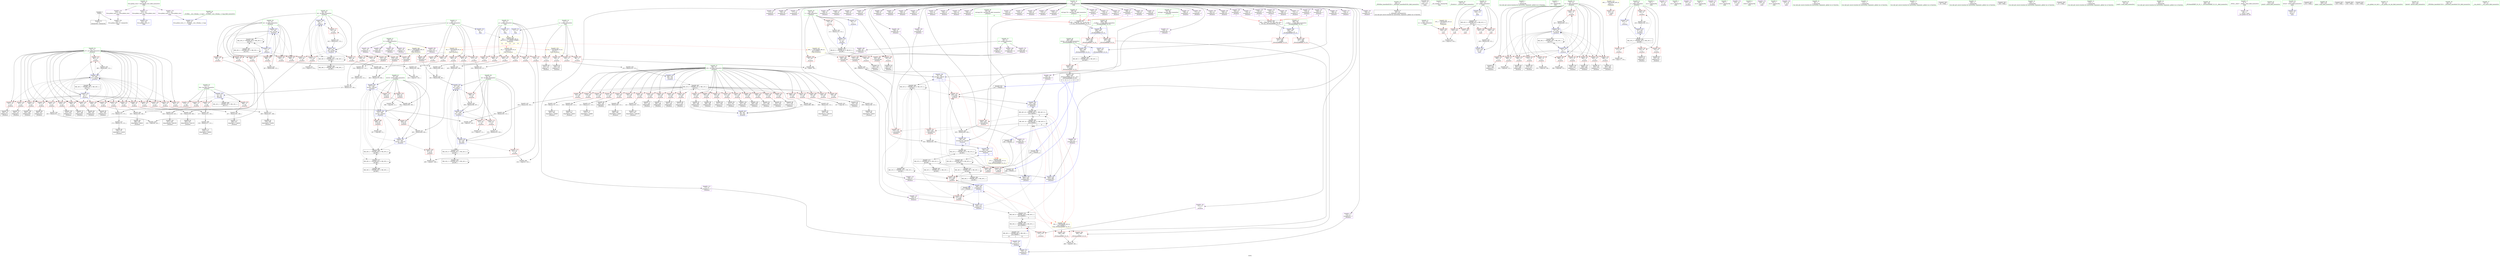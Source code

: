 digraph "SVFG" {
	label="SVFG";

	Node0x555e1da717d0 [shape=record,color=grey,label="{NodeID: 0\nNullPtr}"];
	Node0x555e1da717d0 -> Node0x555e1daa4460[style=solid];
	Node0x555e1da717d0 -> Node0x555e1dab4a70[style=solid];
	Node0x555e1dabf370 [shape=record,color=grey,label="{NodeID: 443\n165 = Binary(163, 112, )\n}"];
	Node0x555e1dabf370 -> Node0x555e1daae7e0[style=solid];
	Node0x555e1dab2a00 [shape=record,color=red,label="{NodeID: 277\n451\<--85\n\<--sk\n_Z5solvev\n}"];
	Node0x555e1dab2a00 -> Node0x555e1dabe2f0[style=solid];
	Node0x555e1daa67b0 [shape=record,color=red,label="{NodeID: 194\n381\<--16\n\<--q\n_Z5solvev\n}"];
	Node0x555e1daa67b0 -> Node0x555e1daadee0[style=solid];
	Node0x555e1daa3a30 [shape=record,color=purple,label="{NodeID: 111\n126\<--8\narrayidx10\<--f\n_Z5solvev\n}"];
	Node0x555e1daa1cd0 [shape=record,color=green,label="{NodeID: 28\n49\<--55\n_ZNSt8ios_base4InitD1Ev\<--_ZNSt8ios_base4InitD1Ev_field_insensitive\n}"];
	Node0x555e1daa1cd0 -> Node0x555e1daa4630[style=solid];
	Node0x555e1dab40c0 [shape=record,color=red,label="{NodeID: 305\n495\<--494\n\<--\n_ZSt3maxIiERKT_S2_S2_\n}"];
	Node0x555e1dab40c0 -> Node0x555e1dac0870[style=solid];
	Node0x555e1daa7e70 [shape=record,color=red,label="{NodeID: 222\n335\<--69\n\<--i20\n_Z5solvev\n}"];
	Node0x555e1daa7e70 -> Node0x555e1dabe170[style=solid];
	Node0x555e1daa9920 [shape=record,color=purple,label="{NodeID: 139\n274\<--8\narrayidx98\<--f\n_Z5solvev\n}"];
	Node0x555e1daa9920 -> Node0x555e1dab3220[style=solid];
	Node0x555e1daa4560 [shape=record,color=black,label="{NodeID: 56\n511\<--12\nmain_ret\<--\nmain\n}"];
	Node0x555e1dabcaf0 [shape=record,color=grey,label="{NodeID: 416\n403 = Binary(401, 402, )\n}"];
	Node0x555e1dabcaf0 -> Node0x555e1dabc970[style=solid];
	Node0x555e1dab5870 [shape=record,color=blue,label="{NodeID: 333\n81\<--309\nhl\<--sub115\n_Z5solvev\n}"];
	Node0x555e1dab5870 -> Node0x555e1dab2520[style=dashed];
	Node0x555e1dab5870 -> Node0x555e1dab25f0[style=dashed];
	Node0x555e1dab5870 -> Node0x555e1dab57a0[style=dashed];
	Node0x555e1dab5870 -> Node0x555e1dab5940[style=dashed];
	Node0x555e1dab5870 -> Node0x555e1dad5dc0[style=dashed];
	Node0x555e1dab1410 [shape=record,color=red,label="{NodeID: 250\n424\<--73\n\<--j27\n_Z5solvev\n}"];
	Node0x555e1dab1410 -> Node0x555e1dabebf0[style=solid];
	Node0x555e1daaafe0 [shape=record,color=purple,label="{NodeID: 167\n106\<--20\narrayidx2\<--g\n_Z5solvev\n}"];
	Node0x555e1daa5c50 [shape=record,color=black,label="{NodeID: 84\n277\<--276\nidxprom99\<--\n_Z5solvev\n}"];
	Node0x555e1da97760 [shape=record,color=green,label="{NodeID: 1\n7\<--1\n__dso_handle\<--dummyObj\nGlob }"];
	Node0x555e1dabf4f0 [shape=record,color=grey,label="{NodeID: 444\n435 = Binary(430, 434, )\n}"];
	Node0x555e1dabf4f0 -> Node0x555e1dab5fc0[style=solid];
	Node0x555e1dab2ad0 [shape=record,color=red,label="{NodeID: 278\n385\<--87\n\<--hl154\n_Z5solvev\n}"];
	Node0x555e1dab2ad0 -> Node0x555e1dabfc70[style=solid];
	Node0x555e1daa6880 [shape=record,color=red,label="{NodeID: 195\n392\<--16\n\<--q\n_Z5solvev\n}"];
	Node0x555e1daa6880 -> Node0x555e1daadd60[style=solid];
	Node0x555e1daa3b00 [shape=record,color=purple,label="{NodeID: 112\n127\<--8\narrayidx11\<--f\n_Z5solvev\n}"];
	Node0x555e1daa3b00 -> Node0x555e1dab4de0[style=solid];
	Node0x555e1daa1dd0 [shape=record,color=green,label="{NodeID: 29\n62\<--63\n_Z5solvev\<--_Z5solvev_field_insensitive\n}"];
	Node0x555e1dab4190 [shape=record,color=red,label="{NodeID: 306\n524\<--514\n\<--tc\nmain\n}"];
	Node0x555e1dab4190 -> Node0x555e1dac06f0[style=solid];
	Node0x555e1daa7f40 [shape=record,color=red,label="{NodeID: 223\n346\<--69\n\<--i20\n_Z5solvev\n}"];
	Node0x555e1daa7f40 -> Node0x555e1daa6470[style=solid];
	Node0x555e1daa99f0 [shape=record,color=purple,label="{NodeID: 140\n286\<--8\narrayidx104\<--f\n_Z5solvev\n}"];
	Node0x555e1daa4630 [shape=record,color=black,label="{NodeID: 57\n48\<--49\n\<--_ZNSt8ios_base4InitD1Ev\nCan only get source location for instruction, argument, global var or function.}"];
	Node0x555e1dabcc70 [shape=record,color=grey,label="{NodeID: 417\n269 = Binary(267, 268, )\n}"];
	Node0x555e1dabcc70 -> Node0x555e1daa5ab0[style=solid];
	Node0x555e1dab5940 [shape=record,color=blue,label="{NodeID: 334\n81\<--320\nhl\<--rem\n_Z5solvev\n}"];
	Node0x555e1dab5940 -> Node0x555e1dab26c0[style=dashed];
	Node0x555e1dab5940 -> Node0x555e1dab57a0[style=dashed];
	Node0x555e1dab5940 -> Node0x555e1dad5dc0[style=dashed];
	Node0x555e1dab14e0 [shape=record,color=red,label="{NodeID: 251\n442\<--73\n\<--j27\n_Z5solvev\n}"];
	Node0x555e1dab14e0 -> Node0x555e1daa3620[style=solid];
	Node0x555e1daab0b0 [shape=record,color=purple,label="{NodeID: 168\n278\<--20\narrayidx100\<--g\n_Z5solvev\n}"];
	Node0x555e1daab0b0 -> Node0x555e1dab32f0[style=solid];
	Node0x555e1daa5d20 [shape=record,color=black,label="{NodeID: 85\n285\<--284\nidxprom103\<--\n_Z5solvev\n}"];
	Node0x555e1da99f00 [shape=record,color=green,label="{NodeID: 2\n12\<--1\n\<--dummyObj\nCan only get source location for instruction, argument, global var or function.}"];
	Node0x555e1dae8160 [shape=record,color=yellow,style=double,label="{NodeID: 528\n58V_1 = ENCHI(MR_58V_0)\npts\{13 15 17 190000 210000 \}\nFun[main]|{<s0>13|<s1>13|<s2>13|<s3>13|<s4>13}}"];
	Node0x555e1dae8160:s0 -> Node0x555e1dae82a0[style=dashed,color=red];
	Node0x555e1dae8160:s1 -> Node0x555e1dae83b0[style=dashed,color=red];
	Node0x555e1dae8160:s2 -> Node0x555e1dae8490[style=dashed,color=red];
	Node0x555e1dae8160:s3 -> Node0x555e1dae91b0[style=dashed,color=red];
	Node0x555e1dae8160:s4 -> Node0x555e1dae9290[style=dashed,color=red];
	Node0x555e1dabf670 [shape=record,color=grey,label="{NodeID: 445\n169 = Binary(168, 112, )\n}"];
	Node0x555e1dabf670 -> Node0x555e1daa4ce0[style=solid];
	Node0x555e1dab2ba0 [shape=record,color=red,label="{NodeID: 279\n393\<--87\n\<--hl154\n_Z5solvev\n}"];
	Node0x555e1dab2ba0 -> Node0x555e1daadd60[style=solid];
	Node0x555e1daa6950 [shape=record,color=red,label="{NodeID: 196\n402\<--16\n\<--q\n_Z5solvev\n}"];
	Node0x555e1daa6950 -> Node0x555e1dabcaf0[style=solid];
	Node0x555e1daa3bd0 [shape=record,color=purple,label="{NodeID: 113\n131\<--8\narrayidx13\<--f\n_Z5solvev\n}"];
	Node0x555e1daa1ed0 [shape=record,color=green,label="{NodeID: 30\n65\<--66\ni\<--i_field_insensitive\n_Z5solvev\n}"];
	Node0x555e1daa1ed0 -> Node0x555e1daa6af0[style=solid];
	Node0x555e1daa1ed0 -> Node0x555e1daa6bc0[style=solid];
	Node0x555e1daa1ed0 -> Node0x555e1daa6c90[style=solid];
	Node0x555e1daa1ed0 -> Node0x555e1daa6d60[style=solid];
	Node0x555e1daa1ed0 -> Node0x555e1dab4b70[style=solid];
	Node0x555e1daa1ed0 -> Node0x555e1dab4c40[style=solid];
	Node0x555e1dab4260 [shape=record,color=red,label="{NodeID: 307\n523\<--516\n\<--q\nmain\n}"];
	Node0x555e1dab4260 -> Node0x555e1dac06f0[style=solid];
	Node0x555e1daa8010 [shape=record,color=red,label="{NodeID: 224\n354\<--69\n\<--i20\n_Z5solvev\n}"];
	Node0x555e1daa8010 -> Node0x555e1daa6540[style=solid];
	Node0x555e1daa9ac0 [shape=record,color=purple,label="{NodeID: 141\n289\<--8\narrayidx106\<--f\n_Z5solvev\n}"];
	Node0x555e1daa4730 [shape=record,color=black,label="{NodeID: 58\n102\<--101\nidxprom\<--\n_Z5solvev\n}"];
	Node0x555e1dabcdf0 [shape=record,color=grey,label="{NodeID: 418\n264 = Binary(263, 112, )\n}"];
	Node0x555e1dabcdf0 -> Node0x555e1daa59e0[style=solid];
	Node0x555e1dab5a10 [shape=record,color=blue,label="{NodeID: 335\n83\<--350\nref.tmp129\<--add139\n_Z5solvev\n|{|<s2>8}}"];
	Node0x555e1dab5a10 -> Node0x555e1dab3700[style=dashed];
	Node0x555e1dab5a10 -> Node0x555e1dad98c0[style=dashed];
	Node0x555e1dab5a10:s2 -> Node0x555e1dae9480[style=dashed,color=red];
	Node0x555e1dab15b0 [shape=record,color=red,label="{NodeID: 252\n461\<--73\n\<--j27\n_Z5solvev\n}"];
	Node0x555e1dab15b0 -> Node0x555e1dabdcf0[style=solid];
	Node0x555e1daab180 [shape=record,color=purple,label="{NodeID: 169\n348\<--20\narrayidx138\<--g\n_Z5solvev\n}"];
	Node0x555e1daab180 -> Node0x555e1dab3630[style=solid];
	Node0x555e1daa5df0 [shape=record,color=black,label="{NodeID: 86\n288\<--287\nidxprom105\<--\n_Z5solvev\n}"];
	Node0x555e1daa0270 [shape=record,color=green,label="{NodeID: 3\n22\<--1\n.str\<--dummyObj\nGlob }"];
	Node0x555e1dae82a0 [shape=record,color=yellow,style=double,label="{NodeID: 529\n2V_1 = ENCHI(MR_2V_0)\npts\{13 \}\nFun[_Z5solvev]}"];
	Node0x555e1dae82a0 -> Node0x555e1daabb00[style=dashed];
	Node0x555e1dae82a0 -> Node0x555e1daabbd0[style=dashed];
	Node0x555e1dae82a0 -> Node0x555e1daabca0[style=dashed];
	Node0x555e1dae82a0 -> Node0x555e1daabd70[style=dashed];
	Node0x555e1dabf7f0 [shape=record,color=grey,label="{NodeID: 446\n390 = cmp(389, 112, )\n}"];
	Node0x555e1dab2c70 [shape=record,color=red,label="{NodeID: 280\n396\<--87\n\<--hl154\n_Z5solvev\n}"];
	Node0x555e1dab2c70 -> Node0x555e1dac0270[style=solid];
	Node0x555e1daa6a20 [shape=record,color=red,label="{NodeID: 197\n531\<--32\n\<--stderr\nmain\n}"];
	Node0x555e1daa3ca0 [shape=record,color=purple,label="{NodeID: 114\n134\<--8\narrayidx15\<--f\n_Z5solvev\n}"];
	Node0x555e1daa1fa0 [shape=record,color=green,label="{NodeID: 31\n67\<--68\nj\<--j_field_insensitive\n_Z5solvev\n}"];
	Node0x555e1daa1fa0 -> Node0x555e1daa6e30[style=solid];
	Node0x555e1daa1fa0 -> Node0x555e1daa6f00[style=solid];
	Node0x555e1daa1fa0 -> Node0x555e1daa6fd0[style=solid];
	Node0x555e1daa1fa0 -> Node0x555e1daa70a0[style=solid];
	Node0x555e1daa1fa0 -> Node0x555e1dab4d10[style=solid];
	Node0x555e1daa1fa0 -> Node0x555e1dab4f80[style=solid];
	Node0x555e1dab4330 [shape=record,color=red,label="{NodeID: 308\n527\<--516\n\<--q\nmain\n}"];
	Node0x555e1daa80e0 [shape=record,color=red,label="{NodeID: 225\n376\<--69\n\<--i20\n_Z5solvev\n}"];
	Node0x555e1daa80e0 -> Node0x555e1daa2fa0[style=solid];
	Node0x555e1daa9b90 [shape=record,color=purple,label="{NodeID: 142\n292\<--8\narrayidx108\<--f\n_Z5solvev\n}"];
	Node0x555e1daa9b90 -> Node0x555e1dab56d0[style=solid];
	Node0x555e1daa4800 [shape=record,color=black,label="{NodeID: 59\n105\<--104\nidxprom1\<--\n_Z5solvev\n}"];
	Node0x555e1dabcf70 [shape=record,color=grey,label="{NodeID: 419\n421 = Binary(420, 112, )\n}"];
	Node0x555e1dabcf70 -> Node0x555e1daa32e0[style=solid];
	Node0x555e1dab5ae0 [shape=record,color=blue,label="{NodeID: 336\n362\<--353\narrayidx146\<--\n_Z5solvev\n}"];
	Node0x555e1dab5ae0 -> Node0x555e1dad9dc0[style=dashed];
	Node0x555e1dab1680 [shape=record,color=red,label="{NodeID: 253\n234\<--75\n\<--w\n_Z5solvev\n}"];
	Node0x555e1dab1680 -> Node0x555e1dac0b70[style=solid];
	Node0x555e1daab250 [shape=record,color=purple,label="{NodeID: 170\n433\<--20\narrayidx188\<--g\n_Z5solvev\n}"];
	Node0x555e1daab250 -> Node0x555e1dab3970[style=solid];
	Node0x555e1daa5ec0 [shape=record,color=black,label="{NodeID: 87\n291\<--290\nidxprom107\<--\n_Z5solvev\n}"];
	Node0x555e1da769e0 [shape=record,color=green,label="{NodeID: 4\n24\<--1\n.str.1\<--dummyObj\nGlob }"];
	Node0x555e1dae83b0 [shape=record,color=yellow,style=double,label="{NodeID: 530\n4V_1 = ENCHI(MR_4V_0)\npts\{15 \}\nFun[_Z5solvev]}"];
	Node0x555e1dae83b0 -> Node0x555e1daabe40[style=dashed];
	Node0x555e1dae83b0 -> Node0x555e1daabf10[style=dashed];
	Node0x555e1dae83b0 -> Node0x555e1daabfe0[style=dashed];
	Node0x555e1dae83b0 -> Node0x555e1daac0b0[style=dashed];
	Node0x555e1dae83b0 -> Node0x555e1daac180[style=dashed];
	Node0x555e1dae83b0 -> Node0x555e1daac250[style=dashed];
	Node0x555e1dabf970 [shape=record,color=grey,label="{NodeID: 447\n312 = cmp(311, 12, )\n}"];
	Node0x555e1dab2d40 [shape=record,color=red,label="{NodeID: 281\n404\<--87\n\<--hl154\n_Z5solvev\n}"];
	Node0x555e1dab2d40 -> Node0x555e1dabc970[style=solid];
	Node0x555e1daa6af0 [shape=record,color=red,label="{NodeID: 198\n97\<--65\n\<--i\n_Z5solvev\n}"];
	Node0x555e1daa6af0 -> Node0x555e1daae4e0[style=solid];
	Node0x555e1daa3d70 [shape=record,color=purple,label="{NodeID: 115\n135\<--8\narrayidx16\<--f\n_Z5solvev\n}"];
	Node0x555e1daa3d70 -> Node0x555e1dab4eb0[style=solid];
	Node0x555e1daa2070 [shape=record,color=green,label="{NodeID: 32\n69\<--70\ni20\<--i20_field_insensitive\n_Z5solvev\n}"];
	Node0x555e1daa2070 -> Node0x555e1daa7170[style=solid];
	Node0x555e1daa2070 -> Node0x555e1daa7240[style=solid];
	Node0x555e1daa2070 -> Node0x555e1daa7310[style=solid];
	Node0x555e1daa2070 -> Node0x555e1daa73e0[style=solid];
	Node0x555e1daa2070 -> Node0x555e1daa74b0[style=solid];
	Node0x555e1daa2070 -> Node0x555e1daa7580[style=solid];
	Node0x555e1daa2070 -> Node0x555e1daa7650[style=solid];
	Node0x555e1daa2070 -> Node0x555e1daa7720[style=solid];
	Node0x555e1daa2070 -> Node0x555e1daa77f0[style=solid];
	Node0x555e1daa2070 -> Node0x555e1daa78c0[style=solid];
	Node0x555e1daa2070 -> Node0x555e1daa7990[style=solid];
	Node0x555e1daa2070 -> Node0x555e1daa7a60[style=solid];
	Node0x555e1daa2070 -> Node0x555e1daa7b30[style=solid];
	Node0x555e1daa2070 -> Node0x555e1daa7c00[style=solid];
	Node0x555e1daa2070 -> Node0x555e1daa7cd0[style=solid];
	Node0x555e1daa2070 -> Node0x555e1daa7da0[style=solid];
	Node0x555e1daa2070 -> Node0x555e1daa7e70[style=solid];
	Node0x555e1daa2070 -> Node0x555e1daa7f40[style=solid];
	Node0x555e1daa2070 -> Node0x555e1daa8010[style=solid];
	Node0x555e1daa2070 -> Node0x555e1daa80e0[style=solid];
	Node0x555e1daa2070 -> Node0x555e1daa81b0[style=solid];
	Node0x555e1daa2070 -> Node0x555e1daa8280[style=solid];
	Node0x555e1daa2070 -> Node0x555e1daa8350[style=solid];
	Node0x555e1daa2070 -> Node0x555e1daa8420[style=solid];
	Node0x555e1daa2070 -> Node0x555e1daa84f0[style=solid];
	Node0x555e1daa2070 -> Node0x555e1dab5050[style=solid];
	Node0x555e1daa2070 -> Node0x555e1dab63d0[style=solid];
	Node0x555e1dab4400 [shape=record,color=red,label="{NodeID: 309\n532\<--516\n\<--q\nmain\n}"];
	Node0x555e1daa81b0 [shape=record,color=red,label="{NodeID: 226\n411\<--69\n\<--i20\n_Z5solvev\n}"];
	Node0x555e1daa81b0 -> Node0x555e1daa3070[style=solid];
	Node0x555e1daa9c60 [shape=record,color=purple,label="{NodeID: 143\n328\<--8\narrayidx124\<--f\n_Z5solvev\n}"];
	Node0x555e1daa48d0 [shape=record,color=black,label="{NodeID: 60\n122\<--121\nidxprom7\<--\n_Z5solvev\n}"];
	Node0x555e1dabd0f0 [shape=record,color=grey,label="{NodeID: 420\n280 = Binary(275, 279, )\n}"];
	Node0x555e1dabd0f0 -> Node0x555e1dab5600[style=solid];
	Node0x555e1dab5bb0 [shape=record,color=blue,label="{NodeID: 337\n77\<--367\nsb\<--inc149\n_Z5solvev\n}"];
	Node0x555e1dab5bb0 -> Node0x555e1dab1f70[style=dashed];
	Node0x555e1dab5bb0 -> Node0x555e1dab2040[style=dashed];
	Node0x555e1dab5bb0 -> Node0x555e1dab2110[style=dashed];
	Node0x555e1dab5bb0 -> Node0x555e1dab21e0[style=dashed];
	Node0x555e1dab5bb0 -> Node0x555e1dab22b0[style=dashed];
	Node0x555e1dab5bb0 -> Node0x555e1dab2380[style=dashed];
	Node0x555e1dab5bb0 -> Node0x555e1dab5bb0[style=dashed];
	Node0x555e1dab5bb0 -> Node0x555e1dad53c0[style=dashed];
	Node0x555e1dab1750 [shape=record,color=red,label="{NodeID: 254\n260\<--75\n\<--w\n_Z5solvev\n}"];
	Node0x555e1dab1750 -> Node0x555e1daa5910[style=solid];
	Node0x555e1daab320 [shape=record,color=purple,label="{NodeID: 171\n91\<--22\n\<--.str\n_Z5solvev\n}"];
	Node0x555e1daa5f90 [shape=record,color=black,label="{NodeID: 88\n296\<--295\nidxprom109\<--\n_Z5solvev\n}"];
	Node0x555e1da76a70 [shape=record,color=green,label="{NodeID: 5\n26\<--1\n.str.2\<--dummyObj\nGlob }"];
	Node0x555e1dae8490 [shape=record,color=yellow,style=double,label="{NodeID: 531\n6V_1 = ENCHI(MR_6V_0)\npts\{17 \}\nFun[_Z5solvev]}"];
	Node0x555e1dae8490 -> Node0x555e1daac320[style=dashed];
	Node0x555e1dae8490 -> Node0x555e1daac3f0[style=dashed];
	Node0x555e1dae8490 -> Node0x555e1daa6610[style=dashed];
	Node0x555e1dae8490 -> Node0x555e1daa66e0[style=dashed];
	Node0x555e1dae8490 -> Node0x555e1daa67b0[style=dashed];
	Node0x555e1dae8490 -> Node0x555e1daa6880[style=dashed];
	Node0x555e1dae8490 -> Node0x555e1daa6950[style=dashed];
	Node0x555e1dabfaf0 [shape=record,color=grey,label="{NodeID: 448\n324 = cmp(322, 323, )\n}"];
	Node0x555e1dab2e10 [shape=record,color=red,label="{NodeID: 282\n407\<--87\n\<--hl154\n_Z5solvev\n}"];
	Node0x555e1dab2e10 -> Node0x555e1dabfdf0[style=solid];
	Node0x555e1daa6bc0 [shape=record,color=red,label="{NodeID: 199\n101\<--65\n\<--i\n_Z5solvev\n}"];
	Node0x555e1daa6bc0 -> Node0x555e1daa4730[style=solid];
	Node0x555e1daa8670 [shape=record,color=purple,label="{NodeID: 116\n171\<--8\narrayidx34\<--f\n_Z5solvev\n}"];
	Node0x555e1daa2140 [shape=record,color=green,label="{NodeID: 33\n71\<--72\nttk\<--ttk_field_insensitive\n_Z5solvev\n}"];
	Node0x555e1daa2140 -> Node0x555e1dab04e0[style=solid];
	Node0x555e1daa2140 -> Node0x555e1dab0570[style=solid];
	Node0x555e1daa2140 -> Node0x555e1dab0640[style=solid];
	Node0x555e1daa2140 -> Node0x555e1dab0710[style=solid];
	Node0x555e1daa2140 -> Node0x555e1dab5120[style=solid];
	Node0x555e1dab44d0 [shape=record,color=red,label="{NodeID: 310\n538\<--516\n\<--q\nmain\n}"];
	Node0x555e1dab44d0 -> Node0x555e1dabe770[style=solid];
	Node0x555e1daa8280 [shape=record,color=red,label="{NodeID: 227\n420\<--69\n\<--i20\n_Z5solvev\n}"];
	Node0x555e1daa8280 -> Node0x555e1dabcf70[style=solid];
	Node0x555e1daa9d30 [shape=record,color=purple,label="{NodeID: 144\n331\<--8\narrayidx126\<--f\n_Z5solvev\n}"];
	Node0x555e1daa49a0 [shape=record,color=black,label="{NodeID: 61\n125\<--124\nidxprom9\<--\n_Z5solvev\n}"];
	Node0x555e1dabd270 [shape=record,color=grey,label="{NodeID: 421\n154 = Binary(152, 153, )\n}"];
	Node0x555e1dabd270 -> Node0x555e1dabea70[style=solid];
	Node0x555e1dab5c80 [shape=record,color=blue,label="{NodeID: 338\n85\<--12\nsk\<--\n_Z5solvev\n}"];
	Node0x555e1dab5c80 -> Node0x555e1dab2790[style=dashed];
	Node0x555e1dab5c80 -> Node0x555e1dab2860[style=dashed];
	Node0x555e1dab5c80 -> Node0x555e1dab2930[style=dashed];
	Node0x555e1dab5c80 -> Node0x555e1dab2a00[style=dashed];
	Node0x555e1dab5c80 -> Node0x555e1dab5c80[style=dashed];
	Node0x555e1dab5c80 -> Node0x555e1dab6160[style=dashed];
	Node0x555e1dab5c80 -> Node0x555e1dae2ec0[style=dashed];
	Node0x555e1dab1820 [shape=record,color=red,label="{NodeID: 255\n272\<--75\n\<--w\n_Z5solvev\n}"];
	Node0x555e1dab1820 -> Node0x555e1daa5b80[style=solid];
	Node0x555e1daab3f0 [shape=record,color=purple,label="{NodeID: 172\n107\<--24\n\<--.str.1\n_Z5solvev\n}"];
	Node0x555e1daa6060 [shape=record,color=black,label="{NodeID: 89\n327\<--326\nidxprom123\<--\n_Z5solvev\n}"];
	Node0x555e1da76b00 [shape=record,color=green,label="{NodeID: 6\n28\<--1\n.str.3\<--dummyObj\nGlob }"];
	Node0x555e1dabfc70 [shape=record,color=grey,label="{NodeID: 449\n386 = cmp(385, 12, )\n}"];
	Node0x555e1dab2ee0 [shape=record,color=red,label="{NodeID: 283\n152\<--151\n\<--arrayidx25\n_Z5solvev\n}"];
	Node0x555e1dab2ee0 -> Node0x555e1dabd270[style=solid];
	Node0x555e1daa6c90 [shape=record,color=red,label="{NodeID: 200\n104\<--65\n\<--i\n_Z5solvev\n}"];
	Node0x555e1daa6c90 -> Node0x555e1daa4800[style=solid];
	Node0x555e1daa8740 [shape=record,color=purple,label="{NodeID: 117\n177\<--8\narrayidx38\<--f\n_Z5solvev\n}"];
	Node0x555e1daa2210 [shape=record,color=green,label="{NodeID: 34\n73\<--74\nj27\<--j27_field_insensitive\n_Z5solvev\n}"];
	Node0x555e1daa2210 -> Node0x555e1dab07e0[style=solid];
	Node0x555e1daa2210 -> Node0x555e1dab08b0[style=solid];
	Node0x555e1daa2210 -> Node0x555e1dab0980[style=solid];
	Node0x555e1daa2210 -> Node0x555e1dab0a50[style=solid];
	Node0x555e1daa2210 -> Node0x555e1dab0b20[style=solid];
	Node0x555e1daa2210 -> Node0x555e1dab0bf0[style=solid];
	Node0x555e1daa2210 -> Node0x555e1dab0cc0[style=solid];
	Node0x555e1daa2210 -> Node0x555e1dab0d90[style=solid];
	Node0x555e1daa2210 -> Node0x555e1dab0e60[style=solid];
	Node0x555e1daa2210 -> Node0x555e1dab0f30[style=solid];
	Node0x555e1daa2210 -> Node0x555e1dab1000[style=solid];
	Node0x555e1daa2210 -> Node0x555e1dab10d0[style=solid];
	Node0x555e1daa2210 -> Node0x555e1dab11a0[style=solid];
	Node0x555e1daa2210 -> Node0x555e1dab1270[style=solid];
	Node0x555e1daa2210 -> Node0x555e1dab1340[style=solid];
	Node0x555e1daa2210 -> Node0x555e1dab1410[style=solid];
	Node0x555e1daa2210 -> Node0x555e1dab14e0[style=solid];
	Node0x555e1daa2210 -> Node0x555e1dab15b0[style=solid];
	Node0x555e1daa2210 -> Node0x555e1dab51f0[style=solid];
	Node0x555e1daa2210 -> Node0x555e1dab6300[style=solid];
	Node0x555e1dab45a0 [shape=record,color=blue,label="{NodeID: 311\n11\<--12\nn\<--\nGlob }"];
	Node0x555e1dab45a0 -> Node0x555e1dae8160[style=dashed];
	Node0x555e1daa8350 [shape=record,color=red,label="{NodeID: 228\n431\<--69\n\<--i20\n_Z5solvev\n}"];
	Node0x555e1daa8350 -> Node0x555e1daa3480[style=solid];
	Node0x555e1daa9e00 [shape=record,color=purple,label="{NodeID: 145\n334\<--8\narrayidx128\<--f\n_Z5solvev\n|{<s0>8}}"];
	Node0x555e1daa9e00:s0 -> Node0x555e1db07700[style=solid,color=red];
	Node0x555e1daa4a70 [shape=record,color=black,label="{NodeID: 62\n130\<--129\nidxprom12\<--\n_Z5solvev\n}"];
	Node0x555e1dabd3f0 [shape=record,color=grey,label="{NodeID: 422\n247 = Binary(245, 246, )\n}"];
	Node0x555e1dabd3f0 -> Node0x555e1dac03f0[style=solid];
	Node0x555e1dab5d50 [shape=record,color=blue,label="{NodeID: 339\n87\<--383\nhl154\<--sub158\n_Z5solvev\n}"];
	Node0x555e1dab5d50 -> Node0x555e1dab2ad0[style=dashed];
	Node0x555e1dab5d50 -> Node0x555e1dab2ba0[style=dashed];
	Node0x555e1dab5d50 -> Node0x555e1dab2d40[style=dashed];
	Node0x555e1dab5d50 -> Node0x555e1dab5e20[style=dashed];
	Node0x555e1dab5d50 -> Node0x555e1dab5ef0[style=dashed];
	Node0x555e1dab5d50 -> Node0x555e1dad3fc0[style=dashed];
	Node0x555e1dab5d50 -> Node0x555e1dae33c0[style=dashed];
	Node0x555e1dab18f0 [shape=record,color=red,label="{NodeID: 256\n290\<--75\n\<--w\n_Z5solvev\n}"];
	Node0x555e1dab18f0 -> Node0x555e1daa5ec0[style=solid];
	Node0x555e1daab4c0 [shape=record,color=purple,label="{NodeID: 173\n473\<--26\n\<--.str.2\n_Z5solvev\n}"];
	Node0x555e1daa6130 [shape=record,color=black,label="{NodeID: 90\n330\<--329\nidxprom125\<--\n_Z5solvev\n}"];
	Node0x555e1daa0b20 [shape=record,color=green,label="{NodeID: 7\n30\<--1\n.str.4\<--dummyObj\nGlob }"];
	Node0x555e1dabfdf0 [shape=record,color=grey,label="{NodeID: 450\n409 = cmp(407, 408, )\n}"];
	Node0x555e1dab2fb0 [shape=record,color=red,label="{NodeID: 284\n192\<--189\n\<--call47\n_Z5solvev\n}"];
	Node0x555e1dab2fb0 -> Node0x555e1dab52c0[style=solid];
	Node0x555e1daa6d60 [shape=record,color=red,label="{NodeID: 201\n110\<--65\n\<--i\n_Z5solvev\n}"];
	Node0x555e1daa6d60 -> Node0x555e1dabeef0[style=solid];
	Node0x555e1daa8810 [shape=record,color=purple,label="{NodeID: 118\n178\<--8\narrayidx39\<--f\n_Z5solvev\n|{<s0>5}}"];
	Node0x555e1daa8810:s0 -> Node0x555e1db07700[style=solid,color=red];
	Node0x555e1daa22e0 [shape=record,color=green,label="{NodeID: 35\n75\<--76\nw\<--w_field_insensitive\n_Z5solvev\n}"];
	Node0x555e1daa22e0 -> Node0x555e1dab1680[style=solid];
	Node0x555e1daa22e0 -> Node0x555e1dab1750[style=solid];
	Node0x555e1daa22e0 -> Node0x555e1dab1820[style=solid];
	Node0x555e1daa22e0 -> Node0x555e1dab18f0[style=solid];
	Node0x555e1daa22e0 -> Node0x555e1dab19c0[style=solid];
	Node0x555e1daa22e0 -> Node0x555e1dab1a90[style=solid];
	Node0x555e1daa22e0 -> Node0x555e1dab1b60[style=solid];
	Node0x555e1daa22e0 -> Node0x555e1dab1c30[style=solid];
	Node0x555e1daa22e0 -> Node0x555e1dab1d00[style=solid];
	Node0x555e1daa22e0 -> Node0x555e1dab1dd0[style=solid];
	Node0x555e1daa22e0 -> Node0x555e1dab1ea0[style=solid];
	Node0x555e1daa22e0 -> Node0x555e1dab5460[style=solid];
	Node0x555e1daa22e0 -> Node0x555e1dab6230[style=solid];
	Node0x555e1dad89c0 [shape=record,color=black,label="{NodeID: 478\nMR_8V_3 = PHI(MR_8V_4, MR_8V_2, )\npts\{66 \}\n}"];
	Node0x555e1dad89c0 -> Node0x555e1daa6af0[style=dashed];
	Node0x555e1dad89c0 -> Node0x555e1daa6bc0[style=dashed];
	Node0x555e1dad89c0 -> Node0x555e1daa6c90[style=dashed];
	Node0x555e1dad89c0 -> Node0x555e1daa6d60[style=dashed];
	Node0x555e1dad89c0 -> Node0x555e1dab4c40[style=dashed];
	Node0x555e1dab4670 [shape=record,color=blue,label="{NodeID: 312\n14\<--12\np\<--\nGlob }"];
	Node0x555e1dab4670 -> Node0x555e1dae8160[style=dashed];
	Node0x555e1daa8420 [shape=record,color=red,label="{NodeID: 229\n439\<--69\n\<--i20\n_Z5solvev\n}"];
	Node0x555e1daa8420 -> Node0x555e1daa3550[style=solid];
	Node0x555e1daa9ed0 [shape=record,color=purple,label="{NodeID: 146\n338\<--8\narrayidx132\<--f\n_Z5solvev\n}"];
	Node0x555e1daa4b40 [shape=record,color=black,label="{NodeID: 63\n133\<--132\nidxprom14\<--\n_Z5solvev\n}"];
	Node0x555e1dabd570 [shape=record,color=grey,label="{NodeID: 423\n367 = Binary(366, 112, )\n}"];
	Node0x555e1dabd570 -> Node0x555e1dab5bb0[style=solid];
	Node0x555e1dab5e20 [shape=record,color=blue,label="{NodeID: 340\n87\<--394\nhl154\<--sub164\n_Z5solvev\n}"];
	Node0x555e1dab5e20 -> Node0x555e1dab2c70[style=dashed];
	Node0x555e1dab5e20 -> Node0x555e1dab2d40[style=dashed];
	Node0x555e1dab5e20 -> Node0x555e1dab5ef0[style=dashed];
	Node0x555e1dab5e20 -> Node0x555e1dad3fc0[style=dashed];
	Node0x555e1dab19c0 [shape=record,color=red,label="{NodeID: 257\n304\<--75\n\<--w\n_Z5solvev\n}"];
	Node0x555e1dab19c0 -> Node0x555e1dac00f0[style=solid];
	Node0x555e1daab590 [shape=record,color=purple,label="{NodeID: 174\n519\<--28\n\<--.str.3\nmain\n}"];
	Node0x555e1daa6200 [shape=record,color=black,label="{NodeID: 91\n333\<--332\nidxprom127\<--\n_Z5solvev\n}"];
	Node0x555e1daa0bb0 [shape=record,color=green,label="{NodeID: 8\n32\<--1\nstderr\<--dummyObj\nGlob }"];
	Node0x555e1dabff70 [shape=record,color=grey,label="{NodeID: 451\n373 = cmp(372, 374, )\n}"];
	Node0x555e1dab3080 [shape=record,color=red,label="{NodeID: 285\n223\<--222\n\<--call68\n_Z5solvev\n}"];
	Node0x555e1dab3080 -> Node0x555e1dab5390[style=solid];
	Node0x555e1daa6e30 [shape=record,color=red,label="{NodeID: 202\n117\<--67\n\<--j\n_Z5solvev\n}"];
	Node0x555e1daa6e30 -> Node0x555e1daae660[style=solid];
	Node0x555e1daa88e0 [shape=record,color=purple,label="{NodeID: 119\n182\<--8\narrayidx42\<--f\n_Z5solvev\n}"];
	Node0x555e1daa23b0 [shape=record,color=green,label="{NodeID: 36\n77\<--78\nsb\<--sb_field_insensitive\n_Z5solvev\n}"];
	Node0x555e1daa23b0 -> Node0x555e1dab1f70[style=solid];
	Node0x555e1daa23b0 -> Node0x555e1dab2040[style=solid];
	Node0x555e1daa23b0 -> Node0x555e1dab2110[style=solid];
	Node0x555e1daa23b0 -> Node0x555e1dab21e0[style=solid];
	Node0x555e1daa23b0 -> Node0x555e1dab22b0[style=solid];
	Node0x555e1daa23b0 -> Node0x555e1dab2380[style=solid];
	Node0x555e1daa23b0 -> Node0x555e1dab5530[style=solid];
	Node0x555e1daa23b0 -> Node0x555e1dab5bb0[style=solid];
	Node0x555e1dab4770 [shape=record,color=blue,label="{NodeID: 313\n16\<--12\nq\<--\nGlob }"];
	Node0x555e1dab4770 -> Node0x555e1dae8160[style=dashed];
	Node0x555e1daa84f0 [shape=record,color=red,label="{NodeID: 230\n466\<--69\n\<--i20\n_Z5solvev\n}"];
	Node0x555e1daa84f0 -> Node0x555e1dabd9f0[style=solid];
	Node0x555e1daa9fa0 [shape=record,color=purple,label="{NodeID: 147\n343\<--8\narrayidx135\<--f\n_Z5solvev\n}"];
	Node0x555e1daa4c10 [shape=record,color=black,label="{NodeID: 64\n150\<--149\nidxprom24\<--\n_Z5solvev\n}"];
	Node0x555e1dabd6f0 [shape=record,color=grey,label="{NodeID: 424\n301 = Binary(299, 300, )\n}"];
	Node0x555e1dabd6f0 -> Node0x555e1dabc7f0[style=solid];
	Node0x555e1dab5ef0 [shape=record,color=blue,label="{NodeID: 341\n87\<--405\nhl154\<--rem170\n_Z5solvev\n}"];
	Node0x555e1dab5ef0 -> Node0x555e1dab2e10[style=dashed];
	Node0x555e1dab5ef0 -> Node0x555e1dad3fc0[style=dashed];
	Node0x555e1dab1a90 [shape=record,color=red,label="{NodeID: 258\n332\<--75\n\<--w\n_Z5solvev\n}"];
	Node0x555e1dab1a90 -> Node0x555e1daa6200[style=solid];
	Node0x555e1daab660 [shape=record,color=purple,label="{NodeID: 175\n528\<--30\n\<--.str.4\nmain\n}"];
	Node0x555e1daa62d0 [shape=record,color=black,label="{NodeID: 92\n337\<--336\nidxprom131\<--add130\n_Z5solvev\n}"];
	Node0x555e1daa0c40 [shape=record,color=green,label="{NodeID: 9\n33\<--1\n.str.5\<--dummyObj\nGlob }"];
	Node0x555e1dac00f0 [shape=record,color=grey,label="{NodeID: 452\n305 = cmp(304, 112, )\n}"];
	Node0x555e1dab3150 [shape=record,color=red,label="{NodeID: 286\n251\<--250\n\<--arrayidx83\n_Z5solvev\n}"];
	Node0x555e1dab3150 -> Node0x555e1dac03f0[style=solid];
	Node0x555e1daa6f00 [shape=record,color=red,label="{NodeID: 203\n124\<--67\n\<--j\n_Z5solvev\n}"];
	Node0x555e1daa6f00 -> Node0x555e1daa49a0[style=solid];
	Node0x555e1daa89b0 [shape=record,color=purple,label="{NodeID: 120\n187\<--8\narrayidx45\<--f\n_Z5solvev\n}"];
	Node0x555e1daa2480 [shape=record,color=green,label="{NodeID: 37\n79\<--80\nref.tmp\<--ref.tmp_field_insensitive\n_Z5solvev\n|{|<s1>7}}"];
	Node0x555e1daa2480 -> Node0x555e1dab5600[style=solid];
	Node0x555e1daa2480:s1 -> Node0x555e1db07c40[style=solid,color=red];
	Node0x555e1dab4870 [shape=record,color=blue,label="{NodeID: 314\n551\<--36\nllvm.global_ctors_0\<--\nGlob }"];
	Node0x555e1dab04e0 [shape=record,color=red,label="{NodeID: 231\n173\<--71\n\<--ttk\n_Z5solvev\n}"];
	Node0x555e1dab04e0 -> Node0x555e1dabd870[style=solid];
	Node0x555e1daaa070 [shape=record,color=purple,label="{NodeID: 148\n344\<--8\narrayidx136\<--f\n_Z5solvev\n}"];
	Node0x555e1daaa070 -> Node0x555e1dab3560[style=solid];
	Node0x555e1daa4ce0 [shape=record,color=black,label="{NodeID: 65\n170\<--169\nidxprom33\<--add32\n_Z5solvev\n}"];
	Node0x555e1dabd870 [shape=record,color=grey,label="{NodeID: 425\n174 = Binary(172, 173, )\n}"];
	Node0x555e1dabd870 -> Node0x555e1dabdb70[style=solid];
	Node0x555e1dab5fc0 [shape=record,color=blue,label="{NodeID: 342\n89\<--435\nref.tmp179\<--add189\n_Z5solvev\n|{|<s2>9}}"];
	Node0x555e1dab5fc0 -> Node0x555e1dab3a40[style=dashed];
	Node0x555e1dab5fc0 -> Node0x555e1dad44c0[style=dashed];
	Node0x555e1dab5fc0:s2 -> Node0x555e1dae9480[style=dashed,color=red];
	Node0x555e1dab1b60 [shape=record,color=red,label="{NodeID: 259\n360\<--75\n\<--w\n_Z5solvev\n}"];
	Node0x555e1dab1b60 -> Node0x555e1daa2ed0[style=solid];
	Node0x555e1daab730 [shape=record,color=purple,label="{NodeID: 176\n533\<--33\n\<--.str.5\nmain\n}"];
	Node0x555e1daa63a0 [shape=record,color=black,label="{NodeID: 93\n342\<--341\nidxprom134\<--sub133\n_Z5solvev\n}"];
	Node0x555e1daa0cd0 [shape=record,color=green,label="{NodeID: 10\n36\<--1\n\<--dummyObj\nCan only get source location for instruction, argument, global var or function.}"];
	Node0x555e1dac0270 [shape=record,color=grey,label="{NodeID: 453\n397 = cmp(396, 12, )\n}"];
	Node0x555e1dab3220 [shape=record,color=red,label="{NodeID: 287\n275\<--274\n\<--arrayidx98\n_Z5solvev\n}"];
	Node0x555e1dab3220 -> Node0x555e1dabd0f0[style=solid];
	Node0x555e1daa6fd0 [shape=record,color=red,label="{NodeID: 204\n132\<--67\n\<--j\n_Z5solvev\n}"];
	Node0x555e1daa6fd0 -> Node0x555e1daa4b40[style=solid];
	Node0x555e1daa8a80 [shape=record,color=purple,label="{NodeID: 121\n188\<--8\narrayidx46\<--f\n_Z5solvev\n|{<s0>5}}"];
	Node0x555e1daa8a80:s0 -> Node0x555e1db07c40[style=solid,color=red];
	Node0x555e1daa2550 [shape=record,color=green,label="{NodeID: 38\n81\<--82\nhl\<--hl_field_insensitive\n_Z5solvev\n}"];
	Node0x555e1daa2550 -> Node0x555e1dab2450[style=solid];
	Node0x555e1daa2550 -> Node0x555e1dab2520[style=solid];
	Node0x555e1daa2550 -> Node0x555e1dab25f0[style=solid];
	Node0x555e1daa2550 -> Node0x555e1dab26c0[style=solid];
	Node0x555e1daa2550 -> Node0x555e1dab57a0[style=solid];
	Node0x555e1daa2550 -> Node0x555e1dab5870[style=solid];
	Node0x555e1daa2550 -> Node0x555e1dab5940[style=solid];
	Node0x555e1dad98c0 [shape=record,color=black,label="{NodeID: 481\nMR_26V_5 = PHI(MR_26V_6, MR_26V_4, )\npts\{84 \}\n}"];
	Node0x555e1dad98c0 -> Node0x555e1dab33c0[style=dashed];
	Node0x555e1dad98c0 -> Node0x555e1dab3a40[style=dashed];
	Node0x555e1dad98c0 -> Node0x555e1dab5a10[style=dashed];
	Node0x555e1dad98c0 -> Node0x555e1dad98c0[style=dashed];
	Node0x555e1dad98c0 -> Node0x555e1dae29c0[style=dashed];
	Node0x555e1dab4970 [shape=record,color=blue,label="{NodeID: 315\n552\<--37\nllvm.global_ctors_1\<--_GLOBAL__sub_I_Romka_1_0.cpp\nGlob }"];
	Node0x555e1dab0570 [shape=record,color=red,label="{NodeID: 232\n184\<--71\n\<--ttk\n_Z5solvev\n}"];
	Node0x555e1dab0570 -> Node0x555e1daae1e0[style=solid];
	Node0x555e1daaa140 [shape=record,color=purple,label="{NodeID: 149\n356\<--8\narrayidx142\<--f\n_Z5solvev\n}"];
	Node0x555e1daa4db0 [shape=record,color=black,label="{NodeID: 66\n176\<--175\nidxprom37\<--sub36\n_Z5solvev\n}"];
	Node0x555e1dabd9f0 [shape=record,color=grey,label="{NodeID: 426\n467 = Binary(466, 468, )\n}"];
	Node0x555e1dabd9f0 -> Node0x555e1dab63d0[style=solid];
	Node0x555e1dab6090 [shape=record,color=blue,label="{NodeID: 343\n447\<--438\narrayidx196\<--\n_Z5solvev\n}"];
	Node0x555e1dab6090 -> Node0x555e1dad49c0[style=dashed];
	Node0x555e1dab1c30 [shape=record,color=red,label="{NodeID: 260\n389\<--75\n\<--w\n_Z5solvev\n}"];
	Node0x555e1dab1c30 -> Node0x555e1dabf7f0[style=solid];
	Node0x555e1daab800 [shape=record,color=purple,label="{NodeID: 177\n551\<--35\nllvm.global_ctors_0\<--llvm.global_ctors\nGlob }"];
	Node0x555e1daab800 -> Node0x555e1dab4870[style=solid];
	Node0x555e1daa6470 [shape=record,color=black,label="{NodeID: 94\n347\<--346\nidxprom137\<--\n_Z5solvev\n}"];
	Node0x555e1daa0d60 [shape=record,color=green,label="{NodeID: 11\n112\<--1\n\<--dummyObj\nCan only get source location for instruction, argument, global var or function.}"];
	Node0x555e1dac03f0 [shape=record,color=grey,label="{NodeID: 454\n252 = cmp(247, 251, )\n}"];
	Node0x555e1dab32f0 [shape=record,color=red,label="{NodeID: 288\n279\<--278\n\<--arrayidx100\n_Z5solvev\n}"];
	Node0x555e1dab32f0 -> Node0x555e1dabd0f0[style=solid];
	Node0x555e1daa70a0 [shape=record,color=red,label="{NodeID: 205\n138\<--67\n\<--j\n_Z5solvev\n}"];
	Node0x555e1daa70a0 -> Node0x555e1dabed70[style=solid];
	Node0x555e1daa8b50 [shape=record,color=purple,label="{NodeID: 122\n195\<--8\narrayidx49\<--f\n_Z5solvev\n}"];
	Node0x555e1daa2620 [shape=record,color=green,label="{NodeID: 39\n83\<--84\nref.tmp129\<--ref.tmp129_field_insensitive\n_Z5solvev\n|{|<s1>8}}"];
	Node0x555e1daa2620 -> Node0x555e1dab5a10[style=solid];
	Node0x555e1daa2620:s1 -> Node0x555e1db07c40[style=solid,color=red];
	Node0x555e1dad9dc0 [shape=record,color=black,label="{NodeID: 482\nMR_34V_10 = PHI(MR_34V_12, MR_34V_9, )\npts\{100000 \}\n|{|<s8>7|<s9>8}}"];
	Node0x555e1dad9dc0 -> Node0x555e1dab3220[style=dashed];
	Node0x555e1dad9dc0 -> Node0x555e1dab33c0[style=dashed];
	Node0x555e1dad9dc0 -> Node0x555e1dab3560[style=dashed];
	Node0x555e1dad9dc0 -> Node0x555e1dab3700[style=dashed];
	Node0x555e1dad9dc0 -> Node0x555e1dab56d0[style=dashed];
	Node0x555e1dad9dc0 -> Node0x555e1dab5ae0[style=dashed];
	Node0x555e1dad9dc0 -> Node0x555e1dad49c0[style=dashed];
	Node0x555e1dad9dc0 -> Node0x555e1dad9dc0[style=dashed];
	Node0x555e1dad9dc0:s8 -> Node0x555e1dae9370[style=dashed,color=red];
	Node0x555e1dad9dc0:s9 -> Node0x555e1dae9370[style=dashed,color=red];
	Node0x555e1dab4a70 [shape=record,color=blue, style = dotted,label="{NodeID: 316\n553\<--3\nllvm.global_ctors_2\<--dummyVal\nGlob }"];
	Node0x555e1dab0640 [shape=record,color=red,label="{NodeID: 233\n206\<--71\n\<--ttk\n_Z5solvev\n}"];
	Node0x555e1dab0640 -> Node0x555e1daad8e0[style=solid];
	Node0x555e1daaa210 [shape=record,color=purple,label="{NodeID: 150\n359\<--8\narrayidx144\<--f\n_Z5solvev\n}"];
	Node0x555e1daa4e80 [shape=record,color=black,label="{NodeID: 67\n181\<--180\nidxprom41\<--add40\n_Z5solvev\n}"];
	Node0x555e1dae29c0 [shape=record,color=black,label="{NodeID: 510\nMR_26V_3 = PHI(MR_26V_4, MR_26V_2, )\npts\{84 \}\n}"];
	Node0x555e1dae29c0 -> Node0x555e1dab2fb0[style=dashed];
	Node0x555e1dae29c0 -> Node0x555e1dab3080[style=dashed];
	Node0x555e1dae29c0 -> Node0x555e1dad98c0[style=dashed];
	Node0x555e1dae29c0 -> Node0x555e1dadd9c0[style=dashed];
	Node0x555e1dae29c0 -> Node0x555e1dae29c0[style=dashed];
	Node0x555e1dabdb70 [shape=record,color=grey,label="{NodeID: 427\n175 = Binary(174, 112, )\n}"];
	Node0x555e1dabdb70 -> Node0x555e1daa4db0[style=solid];
	Node0x555e1dab6160 [shape=record,color=blue,label="{NodeID: 344\n85\<--452\nsk\<--inc199\n_Z5solvev\n}"];
	Node0x555e1dab6160 -> Node0x555e1dab2790[style=dashed];
	Node0x555e1dab6160 -> Node0x555e1dab2860[style=dashed];
	Node0x555e1dab6160 -> Node0x555e1dab2930[style=dashed];
	Node0x555e1dab6160 -> Node0x555e1dab2a00[style=dashed];
	Node0x555e1dab6160 -> Node0x555e1dab5c80[style=dashed];
	Node0x555e1dab6160 -> Node0x555e1dab6160[style=dashed];
	Node0x555e1dab6160 -> Node0x555e1dae2ec0[style=dashed];
	Node0x555e1dab1d00 [shape=record,color=red,label="{NodeID: 261\n417\<--75\n\<--w\n_Z5solvev\n}"];
	Node0x555e1dab1d00 -> Node0x555e1daa3210[style=solid];
	Node0x555e1daab900 [shape=record,color=purple,label="{NodeID: 178\n552\<--35\nllvm.global_ctors_1\<--llvm.global_ctors\nGlob }"];
	Node0x555e1daab900 -> Node0x555e1dab4970[style=solid];
	Node0x555e1daa6540 [shape=record,color=black,label="{NodeID: 95\n355\<--354\nidxprom141\<--\n_Z5solvev\n}"];
	Node0x555e1daa0df0 [shape=record,color=green,label="{NodeID: 12\n119\<--1\n\<--dummyObj\nCan only get source location for instruction, argument, global var or function.}"];
	Node0x555e1dac0570 [shape=record,color=grey,label="{NodeID: 455\n147 = cmp(146, 12, )\n}"];
	Node0x555e1dab33c0 [shape=record,color=red,label="{NodeID: 289\n283\<--282\n\<--call102\n_Z5solvev\n}"];
	Node0x555e1dab33c0 -> Node0x555e1dab56d0[style=solid];
	Node0x555e1daa7170 [shape=record,color=red,label="{NodeID: 206\n146\<--69\n\<--i20\n_Z5solvev\n}"];
	Node0x555e1daa7170 -> Node0x555e1dac0570[style=solid];
	Node0x555e1daa8c20 [shape=record,color=purple,label="{NodeID: 123\n198\<--8\narrayidx51\<--f\n_Z5solvev\n}"];
	Node0x555e1daa26f0 [shape=record,color=green,label="{NodeID: 40\n85\<--86\nsk\<--sk_field_insensitive\n_Z5solvev\n}"];
	Node0x555e1daa26f0 -> Node0x555e1dab2790[style=solid];
	Node0x555e1daa26f0 -> Node0x555e1dab2860[style=solid];
	Node0x555e1daa26f0 -> Node0x555e1dab2930[style=solid];
	Node0x555e1daa26f0 -> Node0x555e1dab2a00[style=solid];
	Node0x555e1daa26f0 -> Node0x555e1dab5c80[style=solid];
	Node0x555e1daa26f0 -> Node0x555e1dab6160[style=solid];
	Node0x555e1dada2c0 [shape=record,color=black,label="{NodeID: 483\nMR_40V_3 = PHI(MR_40V_4, MR_40V_2, )\npts\{485 \}\n}"];
	Node0x555e1dada2c0 -> Node0x555e1dab3be0[style=dashed];
	Node0x555e1dab4b70 [shape=record,color=blue,label="{NodeID: 317\n65\<--12\ni\<--\n_Z5solvev\n}"];
	Node0x555e1dab4b70 -> Node0x555e1dad89c0[style=dashed];
	Node0x555e1dab0710 [shape=record,color=red,label="{NodeID: 234\n216\<--71\n\<--ttk\n_Z5solvev\n}"];
	Node0x555e1dab0710 -> Node0x555e1daae060[style=solid];
	Node0x555e1daaa2e0 [shape=record,color=purple,label="{NodeID: 151\n362\<--8\narrayidx146\<--f\n_Z5solvev\n}"];
	Node0x555e1daaa2e0 -> Node0x555e1dab5ae0[style=solid];
	Node0x555e1daa4f50 [shape=record,color=black,label="{NodeID: 68\n186\<--185\nidxprom44\<--add43\n_Z5solvev\n}"];
	Node0x555e1db064a0 [shape=record,color=black,label="{NodeID: 594\n92 = PHI()\n}"];
	Node0x555e1dae2ec0 [shape=record,color=black,label="{NodeID: 511\nMR_28V_3 = PHI(MR_28V_4, MR_28V_2, )\npts\{86 \}\n}"];
	Node0x555e1dae2ec0 -> Node0x555e1dab5c80[style=dashed];
	Node0x555e1dae2ec0 -> Node0x555e1daddec0[style=dashed];
	Node0x555e1dae2ec0 -> Node0x555e1dae2ec0[style=dashed];
	Node0x555e1dabdcf0 [shape=record,color=grey,label="{NodeID: 428\n462 = Binary(461, 112, )\n}"];
	Node0x555e1dabdcf0 -> Node0x555e1dab6300[style=solid];
	Node0x555e1dab6230 [shape=record,color=blue,label="{NodeID: 345\n75\<--457\nw\<--inc202\n_Z5solvev\n}"];
	Node0x555e1dab6230 -> Node0x555e1dab1680[style=dashed];
	Node0x555e1dab6230 -> Node0x555e1dab1750[style=dashed];
	Node0x555e1dab6230 -> Node0x555e1dab1820[style=dashed];
	Node0x555e1dab6230 -> Node0x555e1dab18f0[style=dashed];
	Node0x555e1dab6230 -> Node0x555e1dab19c0[style=dashed];
	Node0x555e1dab6230 -> Node0x555e1dab1a90[style=dashed];
	Node0x555e1dab6230 -> Node0x555e1dab1b60[style=dashed];
	Node0x555e1dab6230 -> Node0x555e1dab1c30[style=dashed];
	Node0x555e1dab6230 -> Node0x555e1dab1d00[style=dashed];
	Node0x555e1dab6230 -> Node0x555e1dab1dd0[style=dashed];
	Node0x555e1dab6230 -> Node0x555e1dab1ea0[style=dashed];
	Node0x555e1dab6230 -> Node0x555e1dab5460[style=dashed];
	Node0x555e1dab6230 -> Node0x555e1dab6230[style=dashed];
	Node0x555e1dab6230 -> Node0x555e1dadc5c0[style=dashed];
	Node0x555e1dab1dd0 [shape=record,color=red,label="{NodeID: 262\n445\<--75\n\<--w\n_Z5solvev\n}"];
	Node0x555e1dab1dd0 -> Node0x555e1daa36f0[style=solid];
	Node0x555e1daaba00 [shape=record,color=purple,label="{NodeID: 179\n553\<--35\nllvm.global_ctors_2\<--llvm.global_ctors\nGlob }"];
	Node0x555e1daaba00 -> Node0x555e1dab4a70[style=solid];
	Node0x555e1daa2e00 [shape=record,color=black,label="{NodeID: 96\n358\<--357\nidxprom143\<--\n_Z5solvev\n}"];
	Node0x555e1daa0e80 [shape=record,color=green,label="{NodeID: 13\n164\<--1\n\<--dummyObj\nCan only get source location for instruction, argument, global var or function.}"];
	Node0x555e1dac06f0 [shape=record,color=grey,label="{NodeID: 456\n525 = cmp(523, 524, )\n}"];
	Node0x555e1dab3490 [shape=record,color=red,label="{NodeID: 290\n298\<--297\n\<--arrayidx110\n_Z5solvev\n}"];
	Node0x555e1dab3490 -> Node0x555e1dabc7f0[style=solid];
	Node0x555e1daa7240 [shape=record,color=red,label="{NodeID: 207\n149\<--69\n\<--i20\n_Z5solvev\n}"];
	Node0x555e1daa7240 -> Node0x555e1daa4c10[style=solid];
	Node0x555e1daa8cf0 [shape=record,color=purple,label="{NodeID: 124\n199\<--8\narrayidx52\<--f\n_Z5solvev\n}"];
	Node0x555e1daa8cf0 -> Node0x555e1dab52c0[style=solid];
	Node0x555e1daa27c0 [shape=record,color=green,label="{NodeID: 41\n87\<--88\nhl154\<--hl154_field_insensitive\n_Z5solvev\n}"];
	Node0x555e1daa27c0 -> Node0x555e1dab2ad0[style=solid];
	Node0x555e1daa27c0 -> Node0x555e1dab2ba0[style=solid];
	Node0x555e1daa27c0 -> Node0x555e1dab2c70[style=solid];
	Node0x555e1daa27c0 -> Node0x555e1dab2d40[style=solid];
	Node0x555e1daa27c0 -> Node0x555e1dab2e10[style=solid];
	Node0x555e1daa27c0 -> Node0x555e1dab5d50[style=solid];
	Node0x555e1daa27c0 -> Node0x555e1dab5e20[style=solid];
	Node0x555e1daa27c0 -> Node0x555e1dab5ef0[style=solid];
	Node0x555e1dada7c0 [shape=record,color=black,label="{NodeID: 484\nMR_10V_3 = PHI(MR_10V_4, MR_10V_2, )\npts\{68 \}\n}"];
	Node0x555e1dada7c0 -> Node0x555e1daa6e30[style=dashed];
	Node0x555e1dada7c0 -> Node0x555e1daa6f00[style=dashed];
	Node0x555e1dada7c0 -> Node0x555e1daa6fd0[style=dashed];
	Node0x555e1dada7c0 -> Node0x555e1daa70a0[style=dashed];
	Node0x555e1dada7c0 -> Node0x555e1dab4f80[style=dashed];
	Node0x555e1daad760 [shape=record,color=grey,label="{NodeID: 401\n350 = Binary(345, 349, )\n}"];
	Node0x555e1daad760 -> Node0x555e1dab5a10[style=solid];
	Node0x555e1dab4c40 [shape=record,color=blue,label="{NodeID: 318\n65\<--111\ni\<--inc\n_Z5solvev\n}"];
	Node0x555e1dab4c40 -> Node0x555e1dad89c0[style=dashed];
	Node0x555e1dab07e0 [shape=record,color=red,label="{NodeID: 235\n161\<--73\n\<--j27\n_Z5solvev\n}"];
	Node0x555e1dab07e0 -> Node0x555e1daae7e0[style=solid];
	Node0x555e1daaa3b0 [shape=record,color=purple,label="{NodeID: 152\n413\<--8\narrayidx174\<--f\n_Z5solvev\n}"];
	Node0x555e1daa5020 [shape=record,color=black,label="{NodeID: 69\n194\<--193\nidxprom48\<--\n_Z5solvev\n}"];
	Node0x555e1db06b10 [shape=record,color=black,label="{NodeID: 595\n108 = PHI()\n}"];
	Node0x555e1dae33c0 [shape=record,color=black,label="{NodeID: 512\nMR_30V_3 = PHI(MR_30V_4, MR_30V_2, )\npts\{88 \}\n}"];
	Node0x555e1dae33c0 -> Node0x555e1dad3fc0[style=dashed];
	Node0x555e1dae33c0 -> Node0x555e1dade3c0[style=dashed];
	Node0x555e1dae33c0 -> Node0x555e1dae33c0[style=dashed];
	Node0x555e1dabde70 [shape=record,color=grey,label="{NodeID: 429\n180 = Binary(179, 112, )\n}"];
	Node0x555e1dabde70 -> Node0x555e1daa4e80[style=solid];
	Node0x555e1dab6300 [shape=record,color=blue,label="{NodeID: 346\n73\<--462\nj27\<--inc205\n_Z5solvev\n}"];
	Node0x555e1dab6300 -> Node0x555e1dab07e0[style=dashed];
	Node0x555e1dab6300 -> Node0x555e1dab08b0[style=dashed];
	Node0x555e1dab6300 -> Node0x555e1dab0980[style=dashed];
	Node0x555e1dab6300 -> Node0x555e1dab0a50[style=dashed];
	Node0x555e1dab6300 -> Node0x555e1dab0b20[style=dashed];
	Node0x555e1dab6300 -> Node0x555e1dab0bf0[style=dashed];
	Node0x555e1dab6300 -> Node0x555e1dab0cc0[style=dashed];
	Node0x555e1dab6300 -> Node0x555e1dab0d90[style=dashed];
	Node0x555e1dab6300 -> Node0x555e1dab0e60[style=dashed];
	Node0x555e1dab6300 -> Node0x555e1dab0f30[style=dashed];
	Node0x555e1dab6300 -> Node0x555e1dab1000[style=dashed];
	Node0x555e1dab6300 -> Node0x555e1dab10d0[style=dashed];
	Node0x555e1dab6300 -> Node0x555e1dab11a0[style=dashed];
	Node0x555e1dab6300 -> Node0x555e1dab1270[style=dashed];
	Node0x555e1dab6300 -> Node0x555e1dab1340[style=dashed];
	Node0x555e1dab6300 -> Node0x555e1dab1410[style=dashed];
	Node0x555e1dab6300 -> Node0x555e1dab14e0[style=dashed];
	Node0x555e1dab6300 -> Node0x555e1dab15b0[style=dashed];
	Node0x555e1dab6300 -> Node0x555e1dab6300[style=dashed];
	Node0x555e1dab6300 -> Node0x555e1dadc0c0[style=dashed];
	Node0x555e1dab1ea0 [shape=record,color=red,label="{NodeID: 263\n456\<--75\n\<--w\n_Z5solvev\n}"];
	Node0x555e1dab1ea0 -> Node0x555e1dabdff0[style=solid];
	Node0x555e1daabb00 [shape=record,color=red,label="{NodeID: 180\n98\<--11\n\<--n\n_Z5solvev\n}"];
	Node0x555e1daabb00 -> Node0x555e1daae4e0[style=solid];
	Node0x555e1daa2ed0 [shape=record,color=black,label="{NodeID: 97\n361\<--360\nidxprom145\<--\n_Z5solvev\n}"];
	Node0x555e1daa0f10 [shape=record,color=green,label="{NodeID: 14\n236\<--1\n\<--dummyObj\nCan only get source location for instruction, argument, global var or function.}"];
	Node0x555e1dac0870 [shape=record,color=grey,label="{NodeID: 457\n496 = cmp(493, 495, )\n}"];
	Node0x555e1dab3560 [shape=record,color=red,label="{NodeID: 291\n345\<--344\n\<--arrayidx136\n_Z5solvev\n}"];
	Node0x555e1dab3560 -> Node0x555e1daad760[style=solid];
	Node0x555e1daa7310 [shape=record,color=red,label="{NodeID: 208\n162\<--69\n\<--i20\n_Z5solvev\n}"];
	Node0x555e1daa7310 -> Node0x555e1dabf1f0[style=solid];
	Node0x555e1daa8dc0 [shape=record,color=purple,label="{NodeID: 125\n204\<--8\narrayidx55\<--f\n_Z5solvev\n}"];
	Node0x555e1daa2890 [shape=record,color=green,label="{NodeID: 42\n89\<--90\nref.tmp179\<--ref.tmp179_field_insensitive\n_Z5solvev\n|{|<s1>9}}"];
	Node0x555e1daa2890 -> Node0x555e1dab5fc0[style=solid];
	Node0x555e1daa2890:s1 -> Node0x555e1db07c40[style=solid,color=red];
	Node0x555e1daad8e0 [shape=record,color=grey,label="{NodeID: 402\n207 = Binary(205, 206, )\n}"];
	Node0x555e1daad8e0 -> Node0x555e1daa5290[style=solid];
	Node0x555e1dab4d10 [shape=record,color=blue,label="{NodeID: 319\n67\<--12\nj\<--\n_Z5solvev\n}"];
	Node0x555e1dab4d10 -> Node0x555e1dada7c0[style=dashed];
	Node0x555e1dab08b0 [shape=record,color=red,label="{NodeID: 236\n172\<--73\n\<--j27\n_Z5solvev\n}"];
	Node0x555e1dab08b0 -> Node0x555e1dabd870[style=solid];
	Node0x555e1daaa480 [shape=record,color=purple,label="{NodeID: 153\n416\<--8\narrayidx176\<--f\n_Z5solvev\n}"];
	Node0x555e1daa50f0 [shape=record,color=black,label="{NodeID: 70\n197\<--196\nidxprom50\<--\n_Z5solvev\n}"];
	Node0x555e1db06c10 [shape=record,color=black,label="{NodeID: 596\n47 = PHI()\n}"];
	Node0x555e1dae38c0 [shape=record,color=black,label="{NodeID: 513\nMR_32V_3 = PHI(MR_32V_4, MR_32V_2, )\npts\{90 \}\n}"];
	Node0x555e1dae38c0 -> Node0x555e1dab2fb0[style=dashed];
	Node0x555e1dae38c0 -> Node0x555e1dab3080[style=dashed];
	Node0x555e1dae38c0 -> Node0x555e1dab33c0[style=dashed];
	Node0x555e1dae38c0 -> Node0x555e1dab3700[style=dashed];
	Node0x555e1dae38c0 -> Node0x555e1dad44c0[style=dashed];
	Node0x555e1dae38c0 -> Node0x555e1dade8c0[style=dashed];
	Node0x555e1dae38c0 -> Node0x555e1dae38c0[style=dashed];
	Node0x555e1dabdff0 [shape=record,color=grey,label="{NodeID: 430\n457 = Binary(456, 112, )\n}"];
	Node0x555e1dabdff0 -> Node0x555e1dab6230[style=solid];
	Node0x555e1dab63d0 [shape=record,color=blue,label="{NodeID: 347\n69\<--467\ni20\<--dec\n_Z5solvev\n}"];
	Node0x555e1dab63d0 -> Node0x555e1dadb6c0[style=dashed];
	Node0x555e1dab1f70 [shape=record,color=red,label="{NodeID: 264\n240\<--77\n\<--sb\n_Z5solvev\n}"];
	Node0x555e1dab1f70 -> Node0x555e1dac09f0[style=solid];
	Node0x555e1daabbd0 [shape=record,color=red,label="{NodeID: 181\n121\<--11\n\<--n\n_Z5solvev\n}"];
	Node0x555e1daabbd0 -> Node0x555e1daa48d0[style=solid];
	Node0x555e1daa2fa0 [shape=record,color=black,label="{NodeID: 98\n377\<--376\nidxprom155\<--\n_Z5solvev\n}"];
	Node0x555e1daa0fd0 [shape=record,color=green,label="{NodeID: 15\n374\<--1\n\<--dummyObj\nCan only get source location for instruction, argument, global var or function.}"];
	Node0x555e1dac09f0 [shape=record,color=grey,label="{NodeID: 458\n243 = cmp(240, 242, )\n}"];
	Node0x555e1dab3630 [shape=record,color=red,label="{NodeID: 292\n349\<--348\n\<--arrayidx138\n_Z5solvev\n}"];
	Node0x555e1dab3630 -> Node0x555e1daad760[style=solid];
	Node0x555e1daa73e0 [shape=record,color=red,label="{NodeID: 209\n168\<--69\n\<--i20\n_Z5solvev\n}"];
	Node0x555e1daa73e0 -> Node0x555e1dabf670[style=solid];
	Node0x555e1daa8e90 [shape=record,color=purple,label="{NodeID: 126\n209\<--8\narrayidx58\<--f\n_Z5solvev\n}"];
	Node0x555e1daa2960 [shape=record,color=green,label="{NodeID: 43\n93\<--94\nscanf\<--scanf_field_insensitive\n}"];
	Node0x555e1daada60 [shape=record,color=grey,label="{NodeID: 403\n309 = Binary(308, 307, )\n}"];
	Node0x555e1daada60 -> Node0x555e1dab5870[style=solid];
	Node0x555e1dab4de0 [shape=record,color=blue,label="{NodeID: 320\n127\<--12\narrayidx11\<--\n_Z5solvev\n}"];
	Node0x555e1dab4de0 -> Node0x555e1dab4eb0[style=dashed];
	Node0x555e1dab0980 [shape=record,color=red,label="{NodeID: 237\n183\<--73\n\<--j27\n_Z5solvev\n}"];
	Node0x555e1dab0980 -> Node0x555e1daae1e0[style=solid];
	Node0x555e1daaa550 [shape=record,color=purple,label="{NodeID: 154\n419\<--8\narrayidx178\<--f\n_Z5solvev\n|{<s0>9}}"];
	Node0x555e1daaa550:s0 -> Node0x555e1db07700[style=solid,color=red];
	Node0x555e1daa51c0 [shape=record,color=black,label="{NodeID: 71\n203\<--202\nidxprom54\<--add53\n_Z5solvev\n}"];
	Node0x555e1db06d10 [shape=record,color=black,label="{NodeID: 597\n189 = PHI(481, )\n}"];
	Node0x555e1db06d10 -> Node0x555e1dab2fb0[style=solid];
	Node0x555e1dae3dc0 [shape=record,color=black,label="{NodeID: 514\nMR_34V_6 = PHI(MR_34V_9, MR_34V_5, )\npts\{100000 \}\n|{|<s3>5}}"];
	Node0x555e1dae3dc0 -> Node0x555e1dab2fb0[style=dashed];
	Node0x555e1dae3dc0 -> Node0x555e1dab52c0[style=dashed];
	Node0x555e1dae3dc0 -> Node0x555e1dadedc0[style=dashed];
	Node0x555e1dae3dc0:s3 -> Node0x555e1dae9370[style=dashed,color=red];
	Node0x555e1dabe170 [shape=record,color=grey,label="{NodeID: 431\n336 = Binary(335, 112, )\n}"];
	Node0x555e1dabe170 -> Node0x555e1daa62d0[style=solid];
	Node0x555e1dab64a0 [shape=record,color=blue,label="{NodeID: 348\n486\<--482\n__a.addr\<--__a\n_ZSt3maxIiERKT_S2_S2_\n}"];
	Node0x555e1dab64a0 -> Node0x555e1dab3cb0[style=dashed];
	Node0x555e1dab64a0 -> Node0x555e1dab3d80[style=dashed];
	Node0x555e1dab2040 [shape=record,color=red,label="{NodeID: 265\n245\<--77\n\<--sb\n_Z5solvev\n}"];
	Node0x555e1dab2040 -> Node0x555e1dabd3f0[style=solid];
	Node0x555e1daabca0 [shape=record,color=red,label="{NodeID: 182\n129\<--11\n\<--n\n_Z5solvev\n}"];
	Node0x555e1daabca0 -> Node0x555e1daa4a70[style=solid];
	Node0x555e1daa3070 [shape=record,color=black,label="{NodeID: 99\n412\<--411\nidxprom173\<--\n_Z5solvev\n}"];
	Node0x555e1daa10d0 [shape=record,color=green,label="{NodeID: 16\n468\<--1\n\<--dummyObj\nCan only get source location for instruction, argument, global var or function.}"];
	Node0x555e1dac0b70 [shape=record,color=grey,label="{NodeID: 459\n235 = cmp(234, 236, )\n}"];
	Node0x555e1dab3700 [shape=record,color=red,label="{NodeID: 293\n353\<--352\n\<--call140\n_Z5solvev\n}"];
	Node0x555e1dab3700 -> Node0x555e1dab5ae0[style=solid];
	Node0x555e1daa74b0 [shape=record,color=red,label="{NodeID: 210\n179\<--69\n\<--i20\n_Z5solvev\n}"];
	Node0x555e1daa74b0 -> Node0x555e1dabde70[style=solid];
	Node0x555e1daa8f60 [shape=record,color=purple,label="{NodeID: 127\n210\<--8\narrayidx59\<--f\n_Z5solvev\n|{<s0>6}}"];
	Node0x555e1daa8f60:s0 -> Node0x555e1db07700[style=solid,color=red];
	Node0x555e1daa2a60 [shape=record,color=green,label="{NodeID: 44\n190\<--191\n_ZSt3maxIiERKT_S2_S2_\<--_ZSt3maxIiERKT_S2_S2__field_insensitive\n}"];
	Node0x555e1dadb6c0 [shape=record,color=black,label="{NodeID: 487\nMR_12V_3 = PHI(MR_12V_4, MR_12V_2, )\npts\{70 \}\n}"];
	Node0x555e1dadb6c0 -> Node0x555e1daa7170[style=dashed];
	Node0x555e1dadb6c0 -> Node0x555e1daa7240[style=dashed];
	Node0x555e1dadb6c0 -> Node0x555e1daa7310[style=dashed];
	Node0x555e1dadb6c0 -> Node0x555e1daa73e0[style=dashed];
	Node0x555e1dadb6c0 -> Node0x555e1daa74b0[style=dashed];
	Node0x555e1dadb6c0 -> Node0x555e1daa7580[style=dashed];
	Node0x555e1dadb6c0 -> Node0x555e1daa7650[style=dashed];
	Node0x555e1dadb6c0 -> Node0x555e1daa7720[style=dashed];
	Node0x555e1dadb6c0 -> Node0x555e1daa77f0[style=dashed];
	Node0x555e1dadb6c0 -> Node0x555e1daa78c0[style=dashed];
	Node0x555e1dadb6c0 -> Node0x555e1daa7990[style=dashed];
	Node0x555e1dadb6c0 -> Node0x555e1daa7a60[style=dashed];
	Node0x555e1dadb6c0 -> Node0x555e1daa7b30[style=dashed];
	Node0x555e1dadb6c0 -> Node0x555e1daa7c00[style=dashed];
	Node0x555e1dadb6c0 -> Node0x555e1daa7cd0[style=dashed];
	Node0x555e1dadb6c0 -> Node0x555e1daa7da0[style=dashed];
	Node0x555e1dadb6c0 -> Node0x555e1daa7e70[style=dashed];
	Node0x555e1dadb6c0 -> Node0x555e1daa7f40[style=dashed];
	Node0x555e1dadb6c0 -> Node0x555e1daa8010[style=dashed];
	Node0x555e1dadb6c0 -> Node0x555e1daa80e0[style=dashed];
	Node0x555e1dadb6c0 -> Node0x555e1daa81b0[style=dashed];
	Node0x555e1dadb6c0 -> Node0x555e1daa8280[style=dashed];
	Node0x555e1dadb6c0 -> Node0x555e1daa8350[style=dashed];
	Node0x555e1dadb6c0 -> Node0x555e1daa8420[style=dashed];
	Node0x555e1dadb6c0 -> Node0x555e1daa84f0[style=dashed];
	Node0x555e1dadb6c0 -> Node0x555e1dab63d0[style=dashed];
	Node0x555e1daadbe0 [shape=record,color=grey,label="{NodeID: 404\n202 = Binary(201, 112, )\n}"];
	Node0x555e1daadbe0 -> Node0x555e1daa51c0[style=solid];
	Node0x555e1dab4eb0 [shape=record,color=blue,label="{NodeID: 321\n135\<--12\narrayidx16\<--\n_Z5solvev\n}"];
	Node0x555e1dab4eb0 -> Node0x555e1dab4de0[style=dashed];
	Node0x555e1dab4eb0 -> Node0x555e1dadedc0[style=dashed];
	Node0x555e1dab0a50 [shape=record,color=red,label="{NodeID: 238\n196\<--73\n\<--j27\n_Z5solvev\n}"];
	Node0x555e1dab0a50 -> Node0x555e1daa50f0[style=solid];
	Node0x555e1daaa620 [shape=record,color=purple,label="{NodeID: 155\n423\<--8\narrayidx182\<--f\n_Z5solvev\n}"];
	Node0x555e1daa5290 [shape=record,color=black,label="{NodeID: 72\n208\<--207\nidxprom57\<--add56\n_Z5solvev\n}"];
	Node0x555e1db06f00 [shape=record,color=black,label="{NodeID: 598\n282 = PHI(481, )\n}"];
	Node0x555e1db06f00 -> Node0x555e1dab33c0[style=solid];
	Node0x555e1dabe2f0 [shape=record,color=grey,label="{NodeID: 432\n452 = Binary(451, 112, )\n}"];
	Node0x555e1dabe2f0 -> Node0x555e1dab6160[style=solid];
	Node0x555e1dab6570 [shape=record,color=blue,label="{NodeID: 349\n488\<--483\n__b.addr\<--__b\n_ZSt3maxIiERKT_S2_S2_\n}"];
	Node0x555e1dab6570 -> Node0x555e1dab3e50[style=dashed];
	Node0x555e1dab6570 -> Node0x555e1dab3f20[style=dashed];
	Node0x555e1dab2110 [shape=record,color=red,label="{NodeID: 266\n268\<--77\n\<--sb\n_Z5solvev\n}"];
	Node0x555e1dab2110 -> Node0x555e1dabcc70[style=solid];
	Node0x555e1daabd70 [shape=record,color=red,label="{NodeID: 183\n142\<--11\n\<--n\n_Z5solvev\n}"];
	Node0x555e1daabd70 -> Node0x555e1dabe5f0[style=solid];
	Node0x555e1daa3140 [shape=record,color=black,label="{NodeID: 100\n415\<--414\nidxprom175\<--\n_Z5solvev\n}"];
	Node0x555e1daa11d0 [shape=record,color=green,label="{NodeID: 17\n4\<--6\n_ZStL8__ioinit\<--_ZStL8__ioinit_field_insensitive\nGlob }"];
	Node0x555e1daa11d0 -> Node0x555e1daa3890[style=solid];
	Node0x555e1daae4e0 [shape=record,color=grey,label="{NodeID: 460\n99 = cmp(97, 98, )\n}"];
	Node0x555e1dab37d0 [shape=record,color=red,label="{NodeID: 294\n379\<--378\n\<--arrayidx156\n_Z5solvev\n}"];
	Node0x555e1dab37d0 -> Node0x555e1dabc1f0[style=solid];
	Node0x555e1daa7580 [shape=record,color=red,label="{NodeID: 211\n193\<--69\n\<--i20\n_Z5solvev\n}"];
	Node0x555e1daa7580 -> Node0x555e1daa5020[style=solid];
	Node0x555e1daa9030 [shape=record,color=purple,label="{NodeID: 128\n214\<--8\narrayidx62\<--f\n_Z5solvev\n}"];
	Node0x555e1daa2b60 [shape=record,color=green,label="{NodeID: 45\n475\<--476\nprintf\<--printf_field_insensitive\n}"];
	Node0x555e1dadbbc0 [shape=record,color=black,label="{NodeID: 488\nMR_14V_2 = PHI(MR_14V_3, MR_14V_1, )\npts\{72 \}\n}"];
	Node0x555e1dadbbc0 -> Node0x555e1dab5120[style=dashed];
	Node0x555e1daadd60 [shape=record,color=grey,label="{NodeID: 405\n394 = Binary(393, 392, )\n}"];
	Node0x555e1daadd60 -> Node0x555e1dab5e20[style=solid];
	Node0x555e1dab4f80 [shape=record,color=blue,label="{NodeID: 322\n67\<--139\nj\<--inc18\n_Z5solvev\n}"];
	Node0x555e1dab4f80 -> Node0x555e1dada7c0[style=dashed];
	Node0x555e1dab0b20 [shape=record,color=red,label="{NodeID: 239\n205\<--73\n\<--j27\n_Z5solvev\n}"];
	Node0x555e1dab0b20 -> Node0x555e1daad8e0[style=solid];
	Node0x555e1daaa6f0 [shape=record,color=purple,label="{NodeID: 156\n428\<--8\narrayidx185\<--f\n_Z5solvev\n}"];
	Node0x555e1daa5360 [shape=record,color=black,label="{NodeID: 73\n213\<--212\nidxprom61\<--add60\n_Z5solvev\n}"];
	Node0x555e1db07000 [shape=record,color=black,label="{NodeID: 599\n352 = PHI(481, )\n}"];
	Node0x555e1db07000 -> Node0x555e1dab3700[style=solid];
	Node0x555e1dae47c0 [shape=record,color=black,label="{NodeID: 516\nMR_34V_2 = PHI(MR_34V_3, MR_34V_1, )\npts\{100000 \}\n|{<s0>13|<s1>13}}"];
	Node0x555e1dae47c0:s0 -> Node0x555e1dab4de0[style=dashed,color=red];
	Node0x555e1dae47c0:s1 -> Node0x555e1dadedc0[style=dashed,color=red];
	Node0x555e1dabe470 [shape=record,color=grey,label="{NodeID: 433\n341 = Binary(339, 340, )\n}"];
	Node0x555e1dabe470 -> Node0x555e1daa63a0[style=solid];
	Node0x555e1dab6640 [shape=record,color=blue,label="{NodeID: 350\n484\<--498\nretval\<--\n_ZSt3maxIiERKT_S2_S2_\n}"];
	Node0x555e1dab6640 -> Node0x555e1dada2c0[style=dashed];
	Node0x555e1dab21e0 [shape=record,color=red,label="{NodeID: 267\n299\<--77\n\<--sb\n_Z5solvev\n}"];
	Node0x555e1dab21e0 -> Node0x555e1dabd6f0[style=solid];
	Node0x555e1daabe40 [shape=record,color=red,label="{NodeID: 184\n246\<--14\n\<--p\n_Z5solvev\n}"];
	Node0x555e1daabe40 -> Node0x555e1dabd3f0[style=solid];
	Node0x555e1daa3210 [shape=record,color=black,label="{NodeID: 101\n418\<--417\nidxprom177\<--\n_Z5solvev\n}"];
	Node0x555e1daa12d0 [shape=record,color=green,label="{NodeID: 18\n8\<--10\nf\<--f_field_insensitive\nGlob }"];
	Node0x555e1daa12d0 -> Node0x555e1daa3960[style=solid];
	Node0x555e1daa12d0 -> Node0x555e1daa3a30[style=solid];
	Node0x555e1daa12d0 -> Node0x555e1daa3b00[style=solid];
	Node0x555e1daa12d0 -> Node0x555e1daa3bd0[style=solid];
	Node0x555e1daa12d0 -> Node0x555e1daa3ca0[style=solid];
	Node0x555e1daa12d0 -> Node0x555e1daa3d70[style=solid];
	Node0x555e1daa12d0 -> Node0x555e1daa8670[style=solid];
	Node0x555e1daa12d0 -> Node0x555e1daa8740[style=solid];
	Node0x555e1daa12d0 -> Node0x555e1daa8810[style=solid];
	Node0x555e1daa12d0 -> Node0x555e1daa88e0[style=solid];
	Node0x555e1daa12d0 -> Node0x555e1daa89b0[style=solid];
	Node0x555e1daa12d0 -> Node0x555e1daa8a80[style=solid];
	Node0x555e1daa12d0 -> Node0x555e1daa8b50[style=solid];
	Node0x555e1daa12d0 -> Node0x555e1daa8c20[style=solid];
	Node0x555e1daa12d0 -> Node0x555e1daa8cf0[style=solid];
	Node0x555e1daa12d0 -> Node0x555e1daa8dc0[style=solid];
	Node0x555e1daa12d0 -> Node0x555e1daa8e90[style=solid];
	Node0x555e1daa12d0 -> Node0x555e1daa8f60[style=solid];
	Node0x555e1daa12d0 -> Node0x555e1daa9030[style=solid];
	Node0x555e1daa12d0 -> Node0x555e1daa9100[style=solid];
	Node0x555e1daa12d0 -> Node0x555e1daa91d0[style=solid];
	Node0x555e1daa12d0 -> Node0x555e1daa92a0[style=solid];
	Node0x555e1daa12d0 -> Node0x555e1daa9370[style=solid];
	Node0x555e1daa12d0 -> Node0x555e1daa9440[style=solid];
	Node0x555e1daa12d0 -> Node0x555e1daa9510[style=solid];
	Node0x555e1daa12d0 -> Node0x555e1daa95e0[style=solid];
	Node0x555e1daa12d0 -> Node0x555e1daa96b0[style=solid];
	Node0x555e1daa12d0 -> Node0x555e1daa9780[style=solid];
	Node0x555e1daa12d0 -> Node0x555e1daa9850[style=solid];
	Node0x555e1daa12d0 -> Node0x555e1daa9920[style=solid];
	Node0x555e1daa12d0 -> Node0x555e1daa99f0[style=solid];
	Node0x555e1daa12d0 -> Node0x555e1daa9ac0[style=solid];
	Node0x555e1daa12d0 -> Node0x555e1daa9b90[style=solid];
	Node0x555e1daa12d0 -> Node0x555e1daa9c60[style=solid];
	Node0x555e1daa12d0 -> Node0x555e1daa9d30[style=solid];
	Node0x555e1daa12d0 -> Node0x555e1daa9e00[style=solid];
	Node0x555e1daa12d0 -> Node0x555e1daa9ed0[style=solid];
	Node0x555e1daa12d0 -> Node0x555e1daa9fa0[style=solid];
	Node0x555e1daa12d0 -> Node0x555e1daaa070[style=solid];
	Node0x555e1daa12d0 -> Node0x555e1daaa140[style=solid];
	Node0x555e1daa12d0 -> Node0x555e1daaa210[style=solid];
	Node0x555e1daa12d0 -> Node0x555e1daaa2e0[style=solid];
	Node0x555e1daa12d0 -> Node0x555e1daaa3b0[style=solid];
	Node0x555e1daa12d0 -> Node0x555e1daaa480[style=solid];
	Node0x555e1daa12d0 -> Node0x555e1daaa550[style=solid];
	Node0x555e1daa12d0 -> Node0x555e1daaa620[style=solid];
	Node0x555e1daa12d0 -> Node0x555e1daaa6f0[style=solid];
	Node0x555e1daa12d0 -> Node0x555e1daaa7c0[style=solid];
	Node0x555e1daa12d0 -> Node0x555e1daaa890[style=solid];
	Node0x555e1daa12d0 -> Node0x555e1daaa960[style=solid];
	Node0x555e1daa12d0 -> Node0x555e1daaaa30[style=solid];
	Node0x555e1daa12d0 -> Node0x555e1daaab00[style=solid];
	Node0x555e1daae660 [shape=record,color=grey,label="{NodeID: 461\n118 = cmp(117, 119, )\n}"];
	Node0x555e1dab38a0 [shape=record,color=red,label="{NodeID: 295\n430\<--429\n\<--arrayidx186\n_Z5solvev\n}"];
	Node0x555e1dab38a0 -> Node0x555e1dabf4f0[style=solid];
	Node0x555e1daa7650 [shape=record,color=red,label="{NodeID: 212\n201\<--69\n\<--i20\n_Z5solvev\n}"];
	Node0x555e1daa7650 -> Node0x555e1daadbe0[style=solid];
	Node0x555e1daa9100 [shape=record,color=purple,label="{NodeID: 129\n220\<--8\narrayidx66\<--f\n_Z5solvev\n}"];
	Node0x555e1daa2c60 [shape=record,color=green,label="{NodeID: 46\n484\<--485\nretval\<--retval_field_insensitive\n_ZSt3maxIiERKT_S2_S2_\n}"];
	Node0x555e1daa2c60 -> Node0x555e1dab3be0[style=solid];
	Node0x555e1daa2c60 -> Node0x555e1dab6640[style=solid];
	Node0x555e1daa2c60 -> Node0x555e1dab6710[style=solid];
	Node0x555e1dadc0c0 [shape=record,color=black,label="{NodeID: 489\nMR_16V_2 = PHI(MR_16V_4, MR_16V_1, )\npts\{74 \}\n}"];
	Node0x555e1dadc0c0 -> Node0x555e1dab51f0[style=dashed];
	Node0x555e1daadee0 [shape=record,color=grey,label="{NodeID: 406\n382 = Binary(380, 381, )\n}"];
	Node0x555e1daadee0 -> Node0x555e1dabc1f0[style=solid];
	Node0x555e1dab5050 [shape=record,color=blue,label="{NodeID: 323\n69\<--143\ni20\<--sub\n_Z5solvev\n}"];
	Node0x555e1dab5050 -> Node0x555e1dadb6c0[style=dashed];
	Node0x555e1dab0bf0 [shape=record,color=red,label="{NodeID: 240\n215\<--73\n\<--j27\n_Z5solvev\n}"];
	Node0x555e1dab0bf0 -> Node0x555e1daae060[style=solid];
	Node0x555e1daaa7c0 [shape=record,color=purple,label="{NodeID: 157\n429\<--8\narrayidx186\<--f\n_Z5solvev\n}"];
	Node0x555e1daaa7c0 -> Node0x555e1dab38a0[style=solid];
	Node0x555e1daa5430 [shape=record,color=black,label="{NodeID: 74\n219\<--218\nidxprom65\<--add64\n_Z5solvev\n}"];
	Node0x555e1db07140 [shape=record,color=black,label="{NodeID: 600\n222 = PHI(481, )\n}"];
	Node0x555e1db07140 -> Node0x555e1dab3080[style=solid];
	Node0x555e1dae4cc0 [shape=record,color=black,label="{NodeID: 517\nMR_55V_3 = PHI(MR_55V_4, MR_55V_2, )\npts\{517 \}\n}"];
	Node0x555e1dae4cc0 -> Node0x555e1dab4260[style=dashed];
	Node0x555e1dae4cc0 -> Node0x555e1dab4330[style=dashed];
	Node0x555e1dae4cc0 -> Node0x555e1dab4400[style=dashed];
	Node0x555e1dae4cc0 -> Node0x555e1dab44d0[style=dashed];
	Node0x555e1dae4cc0 -> Node0x555e1dab6980[style=dashed];
	Node0x555e1dabe5f0 [shape=record,color=grey,label="{NodeID: 434\n143 = Binary(142, 112, )\n}"];
	Node0x555e1dabe5f0 -> Node0x555e1dab5050[style=solid];
	Node0x555e1dab6710 [shape=record,color=blue,label="{NodeID: 351\n484\<--501\nretval\<--\n_ZSt3maxIiERKT_S2_S2_\n}"];
	Node0x555e1dab6710 -> Node0x555e1dada2c0[style=dashed];
	Node0x555e1dab22b0 [shape=record,color=red,label="{NodeID: 268\n340\<--77\n\<--sb\n_Z5solvev\n}"];
	Node0x555e1dab22b0 -> Node0x555e1dabe470[style=solid];
	Node0x555e1daabf10 [shape=record,color=red,label="{NodeID: 185\n300\<--14\n\<--p\n_Z5solvev\n}"];
	Node0x555e1daabf10 -> Node0x555e1dabd6f0[style=solid];
	Node0x555e1daa32e0 [shape=record,color=black,label="{NodeID: 102\n422\<--421\nidxprom181\<--add180\n_Z5solvev\n}"];
	Node0x555e1daa13d0 [shape=record,color=green,label="{NodeID: 19\n11\<--13\nn\<--n_field_insensitive\nGlob }"];
	Node0x555e1daa13d0 -> Node0x555e1daabb00[style=solid];
	Node0x555e1daa13d0 -> Node0x555e1daabbd0[style=solid];
	Node0x555e1daa13d0 -> Node0x555e1daabca0[style=solid];
	Node0x555e1daa13d0 -> Node0x555e1daabd70[style=solid];
	Node0x555e1daa13d0 -> Node0x555e1dab45a0[style=solid];
	Node0x555e1daae7e0 [shape=record,color=grey,label="{NodeID: 462\n166 = cmp(161, 165, )\n}"];
	Node0x555e1dab3970 [shape=record,color=red,label="{NodeID: 296\n434\<--433\n\<--arrayidx188\n_Z5solvev\n}"];
	Node0x555e1dab3970 -> Node0x555e1dabf4f0[style=solid];
	Node0x555e1daa7720 [shape=record,color=red,label="{NodeID: 213\n211\<--69\n\<--i20\n_Z5solvev\n}"];
	Node0x555e1daa7720 -> Node0x555e1dabc670[style=solid];
	Node0x555e1daa91d0 [shape=record,color=purple,label="{NodeID: 130\n221\<--8\narrayidx67\<--f\n_Z5solvev\n|{<s0>6}}"];
	Node0x555e1daa91d0:s0 -> Node0x555e1db07c40[style=solid,color=red];
	Node0x555e1daa2d30 [shape=record,color=green,label="{NodeID: 47\n486\<--487\n__a.addr\<--__a.addr_field_insensitive\n_ZSt3maxIiERKT_S2_S2_\n}"];
	Node0x555e1daa2d30 -> Node0x555e1dab3cb0[style=solid];
	Node0x555e1daa2d30 -> Node0x555e1dab3d80[style=solid];
	Node0x555e1daa2d30 -> Node0x555e1dab64a0[style=solid];
	Node0x555e1dadc5c0 [shape=record,color=black,label="{NodeID: 490\nMR_18V_2 = PHI(MR_18V_3, MR_18V_1, )\npts\{76 \}\n}"];
	Node0x555e1dadc5c0 -> Node0x555e1dab5460[style=dashed];
	Node0x555e1dadc5c0 -> Node0x555e1dadc5c0[style=dashed];
	Node0x555e1daae060 [shape=record,color=grey,label="{NodeID: 407\n217 = Binary(215, 216, )\n}"];
	Node0x555e1daae060 -> Node0x555e1daae360[style=solid];
	Node0x555e1dab5120 [shape=record,color=blue,label="{NodeID: 324\n71\<--157\nttk\<--div\n_Z5solvev\n}"];
	Node0x555e1dab5120 -> Node0x555e1dab04e0[style=dashed];
	Node0x555e1dab5120 -> Node0x555e1dab0570[style=dashed];
	Node0x555e1dab5120 -> Node0x555e1dab0640[style=dashed];
	Node0x555e1dab5120 -> Node0x555e1dab0710[style=dashed];
	Node0x555e1dab5120 -> Node0x555e1dadbbc0[style=dashed];
	Node0x555e1dab0cc0 [shape=record,color=red,label="{NodeID: 241\n227\<--73\n\<--j27\n_Z5solvev\n}"];
	Node0x555e1dab0cc0 -> Node0x555e1daa55d0[style=solid];
	Node0x555e1daaa890 [shape=record,color=purple,label="{NodeID: 158\n441\<--8\narrayidx192\<--f\n_Z5solvev\n}"];
	Node0x555e1daa5500 [shape=record,color=black,label="{NodeID: 75\n225\<--224\nidxprom69\<--\n_Z5solvev\n}"];
	Node0x555e1db07280 [shape=record,color=black,label="{NodeID: 601\n437 = PHI(481, )\n}"];
	Node0x555e1db07280 -> Node0x555e1dab3a40[style=solid];
	Node0x555e1dabe770 [shape=record,color=grey,label="{NodeID: 435\n539 = Binary(538, 112, )\n}"];
	Node0x555e1dabe770 -> Node0x555e1dab6980[style=solid];
	Node0x555e1dab67e0 [shape=record,color=blue,label="{NodeID: 352\n512\<--12\nretval\<--\nmain\n}"];
	Node0x555e1dab2380 [shape=record,color=red,label="{NodeID: 269\n366\<--77\n\<--sb\n_Z5solvev\n}"];
	Node0x555e1dab2380 -> Node0x555e1dabd570[style=solid];
	Node0x555e1daabfe0 [shape=record,color=red,label="{NodeID: 186\n316\<--14\n\<--p\n_Z5solvev\n}"];
	Node0x555e1daabfe0 -> Node0x555e1dabc4f0[style=solid];
	Node0x555e1daa33b0 [shape=record,color=black,label="{NodeID: 103\n427\<--426\nidxprom184\<--add183\n_Z5solvev\n}"];
	Node0x555e1daa14d0 [shape=record,color=green,label="{NodeID: 20\n14\<--15\np\<--p_field_insensitive\nGlob }"];
	Node0x555e1daa14d0 -> Node0x555e1daabe40[style=solid];
	Node0x555e1daa14d0 -> Node0x555e1daabf10[style=solid];
	Node0x555e1daa14d0 -> Node0x555e1daabfe0[style=solid];
	Node0x555e1daa14d0 -> Node0x555e1daac0b0[style=solid];
	Node0x555e1daa14d0 -> Node0x555e1daac180[style=solid];
	Node0x555e1daa14d0 -> Node0x555e1daac250[style=solid];
	Node0x555e1daa14d0 -> Node0x555e1dab4670[style=solid];
	Node0x555e1dae91b0 [shape=record,color=yellow,style=double,label="{NodeID: 546\n36V_1 = ENCHI(MR_36V_0)\npts\{190000 \}\nFun[_Z5solvev]}"];
	Node0x555e1dae91b0 -> Node0x555e1dab2ee0[style=dashed];
	Node0x555e1dae91b0 -> Node0x555e1dab3150[style=dashed];
	Node0x555e1dae91b0 -> Node0x555e1dab3490[style=dashed];
	Node0x555e1dae91b0 -> Node0x555e1dab37d0[style=dashed];
	Node0x555e1dab3a40 [shape=record,color=red,label="{NodeID: 297\n438\<--437\n\<--call190\n_Z5solvev\n}"];
	Node0x555e1dab3a40 -> Node0x555e1dab6090[style=solid];
	Node0x555e1daa77f0 [shape=record,color=red,label="{NodeID: 214\n224\<--69\n\<--i20\n_Z5solvev\n}"];
	Node0x555e1daa77f0 -> Node0x555e1daa5500[style=solid];
	Node0x555e1daa92a0 [shape=record,color=purple,label="{NodeID: 131\n226\<--8\narrayidx70\<--f\n_Z5solvev\n}"];
	Node0x555e1daa3e20 [shape=record,color=green,label="{NodeID: 48\n488\<--489\n__b.addr\<--__b.addr_field_insensitive\n_ZSt3maxIiERKT_S2_S2_\n}"];
	Node0x555e1daa3e20 -> Node0x555e1dab3e50[style=solid];
	Node0x555e1daa3e20 -> Node0x555e1dab3f20[style=solid];
	Node0x555e1daa3e20 -> Node0x555e1dab6570[style=solid];
	Node0x555e1dadcac0 [shape=record,color=black,label="{NodeID: 491\nMR_20V_2 = PHI(MR_20V_3, MR_20V_1, )\npts\{78 \}\n}"];
	Node0x555e1dadcac0 -> Node0x555e1dad53c0[style=dashed];
	Node0x555e1dadcac0 -> Node0x555e1dadcac0[style=dashed];
	Node0x555e1daae1e0 [shape=record,color=grey,label="{NodeID: 408\n185 = Binary(183, 184, )\n}"];
	Node0x555e1daae1e0 -> Node0x555e1daa4f50[style=solid];
	Node0x555e1dab51f0 [shape=record,color=blue,label="{NodeID: 325\n73\<--12\nj27\<--\n_Z5solvev\n}"];
	Node0x555e1dab51f0 -> Node0x555e1dab07e0[style=dashed];
	Node0x555e1dab51f0 -> Node0x555e1dab08b0[style=dashed];
	Node0x555e1dab51f0 -> Node0x555e1dab0980[style=dashed];
	Node0x555e1dab51f0 -> Node0x555e1dab0a50[style=dashed];
	Node0x555e1dab51f0 -> Node0x555e1dab0b20[style=dashed];
	Node0x555e1dab51f0 -> Node0x555e1dab0bf0[style=dashed];
	Node0x555e1dab51f0 -> Node0x555e1dab0cc0[style=dashed];
	Node0x555e1dab51f0 -> Node0x555e1dab0d90[style=dashed];
	Node0x555e1dab51f0 -> Node0x555e1dab0e60[style=dashed];
	Node0x555e1dab51f0 -> Node0x555e1dab0f30[style=dashed];
	Node0x555e1dab51f0 -> Node0x555e1dab1000[style=dashed];
	Node0x555e1dab51f0 -> Node0x555e1dab10d0[style=dashed];
	Node0x555e1dab51f0 -> Node0x555e1dab11a0[style=dashed];
	Node0x555e1dab51f0 -> Node0x555e1dab1270[style=dashed];
	Node0x555e1dab51f0 -> Node0x555e1dab1340[style=dashed];
	Node0x555e1dab51f0 -> Node0x555e1dab1410[style=dashed];
	Node0x555e1dab51f0 -> Node0x555e1dab14e0[style=dashed];
	Node0x555e1dab51f0 -> Node0x555e1dab15b0[style=dashed];
	Node0x555e1dab51f0 -> Node0x555e1dab6300[style=dashed];
	Node0x555e1dab51f0 -> Node0x555e1dadc0c0[style=dashed];
	Node0x555e1dab0d90 [shape=record,color=red,label="{NodeID: 242\n241\<--73\n\<--j27\n_Z5solvev\n}"];
	Node0x555e1dab0d90 -> Node0x555e1dabe8f0[style=solid];
	Node0x555e1daaa960 [shape=record,color=purple,label="{NodeID: 159\n444\<--8\narrayidx194\<--f\n_Z5solvev\n}"];
	Node0x555e1daa55d0 [shape=record,color=black,label="{NodeID: 76\n228\<--227\nidxprom71\<--\n_Z5solvev\n}"];
	Node0x555e1db073c0 [shape=record,color=black,label="{NodeID: 602\n474 = PHI()\n}"];
	Node0x555e1dabe8f0 [shape=record,color=grey,label="{NodeID: 436\n242 = Binary(241, 112, )\n}"];
	Node0x555e1dabe8f0 -> Node0x555e1dac09f0[style=solid];
	Node0x555e1dab68b0 [shape=record,color=blue,label="{NodeID: 353\n516\<--112\nq\<--\nmain\n}"];
	Node0x555e1dab68b0 -> Node0x555e1dae4cc0[style=dashed];
	Node0x555e1dab2450 [shape=record,color=red,label="{NodeID: 270\n308\<--81\n\<--hl\n_Z5solvev\n}"];
	Node0x555e1dab2450 -> Node0x555e1daada60[style=solid];
	Node0x555e1daac0b0 [shape=record,color=red,label="{NodeID: 187\n323\<--14\n\<--p\n_Z5solvev\n}"];
	Node0x555e1daac0b0 -> Node0x555e1dabfaf0[style=solid];
	Node0x555e1daa3480 [shape=record,color=black,label="{NodeID: 104\n432\<--431\nidxprom187\<--\n_Z5solvev\n}"];
	Node0x555e1daa15d0 [shape=record,color=green,label="{NodeID: 21\n16\<--17\nq\<--q_field_insensitive\nGlob }"];
	Node0x555e1daa15d0 -> Node0x555e1daac320[style=solid];
	Node0x555e1daa15d0 -> Node0x555e1daac3f0[style=solid];
	Node0x555e1daa15d0 -> Node0x555e1daa6610[style=solid];
	Node0x555e1daa15d0 -> Node0x555e1daa66e0[style=solid];
	Node0x555e1daa15d0 -> Node0x555e1daa67b0[style=solid];
	Node0x555e1daa15d0 -> Node0x555e1daa6880[style=solid];
	Node0x555e1daa15d0 -> Node0x555e1daa6950[style=solid];
	Node0x555e1daa15d0 -> Node0x555e1dab4770[style=solid];
	Node0x555e1dae9290 [shape=record,color=yellow,style=double,label="{NodeID: 547\n38V_1 = ENCHI(MR_38V_0)\npts\{210000 \}\nFun[_Z5solvev]}"];
	Node0x555e1dae9290 -> Node0x555e1dab32f0[style=dashed];
	Node0x555e1dae9290 -> Node0x555e1dab3630[style=dashed];
	Node0x555e1dae9290 -> Node0x555e1dab3970[style=dashed];
	Node0x555e1dad3fc0 [shape=record,color=black,label="{NodeID: 464\nMR_30V_5 = PHI(MR_30V_8, MR_30V_4, )\npts\{88 \}\n}"];
	Node0x555e1dad3fc0 -> Node0x555e1dab5d50[style=dashed];
	Node0x555e1dad3fc0 -> Node0x555e1dad3fc0[style=dashed];
	Node0x555e1dad3fc0 -> Node0x555e1dae33c0[style=dashed];
	Node0x555e1dab3b10 [shape=record,color=red,label="{NodeID: 298\n472\<--471\n\<--\n_Z5solvev\n}"];
	Node0x555e1daa78c0 [shape=record,color=red,label="{NodeID: 215\n248\<--69\n\<--i20\n_Z5solvev\n}"];
	Node0x555e1daa78c0 -> Node0x555e1daa56a0[style=solid];
	Node0x555e1daa9370 [shape=record,color=purple,label="{NodeID: 132\n229\<--8\narrayidx72\<--f\n_Z5solvev\n}"];
	Node0x555e1daa3ef0 [shape=record,color=green,label="{NodeID: 49\n509\<--510\nmain\<--main_field_insensitive\n}"];
	Node0x555e1dadcfc0 [shape=record,color=black,label="{NodeID: 492\nMR_22V_2 = PHI(MR_22V_3, MR_22V_1, )\npts\{80 \}\n}"];
	Node0x555e1dadcfc0 -> Node0x555e1dab2fb0[style=dashed];
	Node0x555e1dadcfc0 -> Node0x555e1dab3080[style=dashed];
	Node0x555e1dadcfc0 -> Node0x555e1dad58c0[style=dashed];
	Node0x555e1dadcfc0 -> Node0x555e1dadcfc0[style=dashed];
	Node0x555e1daae360 [shape=record,color=grey,label="{NodeID: 409\n218 = Binary(217, 112, )\n}"];
	Node0x555e1daae360 -> Node0x555e1daa5430[style=solid];
	Node0x555e1dab52c0 [shape=record,color=blue,label="{NodeID: 326\n199\<--192\narrayidx52\<--\n_Z5solvev\n|{|<s2>6}}"];
	Node0x555e1dab52c0 -> Node0x555e1dab3080[style=dashed];
	Node0x555e1dab52c0 -> Node0x555e1dab5390[style=dashed];
	Node0x555e1dab52c0:s2 -> Node0x555e1dae9370[style=dashed,color=red];
	Node0x555e1dab0e60 [shape=record,color=red,label="{NodeID: 243\n257\<--73\n\<--j27\n_Z5solvev\n}"];
	Node0x555e1dab0e60 -> Node0x555e1daa5840[style=solid];
	Node0x555e1daaaa30 [shape=record,color=purple,label="{NodeID: 160\n447\<--8\narrayidx196\<--f\n_Z5solvev\n}"];
	Node0x555e1daaaa30 -> Node0x555e1dab6090[style=solid];
	Node0x555e1daa56a0 [shape=record,color=black,label="{NodeID: 77\n249\<--248\nidxprom82\<--\n_Z5solvev\n}"];
	Node0x555e1db07490 [shape=record,color=black,label="{NodeID: 603\n520 = PHI()\n}"];
	Node0x555e1dabea70 [shape=record,color=grey,label="{NodeID: 437\n155 = Binary(154, 112, )\n}"];
	Node0x555e1dabea70 -> Node0x555e1dabf070[style=solid];
	Node0x555e1dab6980 [shape=record,color=blue,label="{NodeID: 354\n516\<--539\nq\<--inc\nmain\n}"];
	Node0x555e1dab6980 -> Node0x555e1dae4cc0[style=dashed];
	Node0x555e1dab2520 [shape=record,color=red,label="{NodeID: 271\n311\<--81\n\<--hl\n_Z5solvev\n}"];
	Node0x555e1dab2520 -> Node0x555e1dabf970[style=solid];
	Node0x555e1daac180 [shape=record,color=red,label="{NodeID: 188\n401\<--14\n\<--p\n_Z5solvev\n}"];
	Node0x555e1daac180 -> Node0x555e1dabcaf0[style=solid];
	Node0x555e1daa3550 [shape=record,color=black,label="{NodeID: 105\n440\<--439\nidxprom191\<--\n_Z5solvev\n}"];
	Node0x555e1daa16d0 [shape=record,color=green,label="{NodeID: 22\n18\<--19\nh\<--h_field_insensitive\nGlob }"];
	Node0x555e1daa16d0 -> Node0x555e1daaabd0[style=solid];
	Node0x555e1daa16d0 -> Node0x555e1daaaca0[style=solid];
	Node0x555e1daa16d0 -> Node0x555e1daaad70[style=solid];
	Node0x555e1daa16d0 -> Node0x555e1daaae40[style=solid];
	Node0x555e1daa16d0 -> Node0x555e1daaaf10[style=solid];
	Node0x555e1dae9370 [shape=record,color=yellow,style=double,label="{NodeID: 548\n34V_1 = ENCHI(MR_34V_0)\npts\{100000 \}\nFun[_ZSt3maxIiERKT_S2_S2_]}"];
	Node0x555e1dae9370 -> Node0x555e1dab3ff0[style=dashed];
	Node0x555e1dae9370 -> Node0x555e1dab40c0[style=dashed];
	Node0x555e1dad44c0 [shape=record,color=black,label="{NodeID: 465\nMR_32V_5 = PHI(MR_32V_6, MR_32V_4, )\npts\{90 \}\n}"];
	Node0x555e1dad44c0 -> Node0x555e1dab33c0[style=dashed];
	Node0x555e1dad44c0 -> Node0x555e1dab3700[style=dashed];
	Node0x555e1dad44c0 -> Node0x555e1dab5fc0[style=dashed];
	Node0x555e1dad44c0 -> Node0x555e1dad44c0[style=dashed];
	Node0x555e1dad44c0 -> Node0x555e1dae38c0[style=dashed];
	Node0x555e1dab3be0 [shape=record,color=red,label="{NodeID: 299\n504\<--484\n\<--retval\n_ZSt3maxIiERKT_S2_S2_\n}"];
	Node0x555e1dab3be0 -> Node0x555e1daa37c0[style=solid];
	Node0x555e1daa7990 [shape=record,color=red,label="{NodeID: 216\n254\<--69\n\<--i20\n_Z5solvev\n}"];
	Node0x555e1daa7990 -> Node0x555e1daa5770[style=solid];
	Node0x555e1daa9440 [shape=record,color=purple,label="{NodeID: 133\n230\<--8\narrayidx73\<--f\n_Z5solvev\n}"];
	Node0x555e1daa9440 -> Node0x555e1dab5390[style=solid];
	Node0x555e1daa3ff0 [shape=record,color=green,label="{NodeID: 50\n512\<--513\nretval\<--retval_field_insensitive\nmain\n}"];
	Node0x555e1daa3ff0 -> Node0x555e1dab67e0[style=solid];
	Node0x555e1dadd4c0 [shape=record,color=black,label="{NodeID: 493\nMR_24V_2 = PHI(MR_24V_3, MR_24V_1, )\npts\{82 \}\n}"];
	Node0x555e1dadd4c0 -> Node0x555e1dad5dc0[style=dashed];
	Node0x555e1dadd4c0 -> Node0x555e1dadd4c0[style=dashed];
	Node0x555e1dabc1f0 [shape=record,color=grey,label="{NodeID: 410\n383 = Binary(379, 382, )\n}"];
	Node0x555e1dabc1f0 -> Node0x555e1dab5d50[style=solid];
	Node0x555e1dab5390 [shape=record,color=blue,label="{NodeID: 327\n230\<--223\narrayidx73\<--\n_Z5solvev\n}"];
	Node0x555e1dab5390 -> Node0x555e1dad9dc0[style=dashed];
	Node0x555e1dab5390 -> Node0x555e1dae3dc0[style=dashed];
	Node0x555e1dab0f30 [shape=record,color=red,label="{NodeID: 244\n267\<--73\n\<--j27\n_Z5solvev\n}"];
	Node0x555e1dab0f30 -> Node0x555e1dabcc70[style=solid];
	Node0x555e1daaab00 [shape=record,color=purple,label="{NodeID: 161\n471\<--8\n\<--f\n_Z5solvev\n}"];
	Node0x555e1daaab00 -> Node0x555e1dab3b10[style=solid];
	Node0x555e1daa5770 [shape=record,color=black,label="{NodeID: 78\n255\<--254\nidxprom85\<--\n_Z5solvev\n}"];
	Node0x555e1db07560 [shape=record,color=black,label="{NodeID: 604\n529 = PHI()\n}"];
	Node0x555e1dabebf0 [shape=record,color=grey,label="{NodeID: 438\n426 = Binary(424, 425, )\n}"];
	Node0x555e1dabebf0 -> Node0x555e1daa33b0[style=solid];
	Node0x555e1dab25f0 [shape=record,color=red,label="{NodeID: 272\n319\<--81\n\<--hl\n_Z5solvev\n}"];
	Node0x555e1dab25f0 -> Node0x555e1dabc370[style=solid];
	Node0x555e1daac250 [shape=record,color=red,label="{NodeID: 189\n408\<--14\n\<--p\n_Z5solvev\n}"];
	Node0x555e1daac250 -> Node0x555e1dabfdf0[style=solid];
	Node0x555e1daa3620 [shape=record,color=black,label="{NodeID: 106\n443\<--442\nidxprom193\<--\n_Z5solvev\n}"];
	Node0x555e1daa17d0 [shape=record,color=green,label="{NodeID: 23\n20\<--21\ng\<--g_field_insensitive\nGlob }"];
	Node0x555e1daa17d0 -> Node0x555e1daaafe0[style=solid];
	Node0x555e1daa17d0 -> Node0x555e1daab0b0[style=solid];
	Node0x555e1daa17d0 -> Node0x555e1daab180[style=solid];
	Node0x555e1daa17d0 -> Node0x555e1daab250[style=solid];
	Node0x555e1dae9480 [shape=record,color=yellow,style=double,label="{NodeID: 549\n47V_1 = ENCHI(MR_47V_0)\npts\{80 84 90 \}\nFun[_ZSt3maxIiERKT_S2_S2_]}"];
	Node0x555e1dae9480 -> Node0x555e1dab40c0[style=dashed];
	Node0x555e1dad49c0 [shape=record,color=black,label="{NodeID: 466\nMR_34V_16 = PHI(MR_34V_17, MR_34V_15, )\npts\{100000 \}\n|{|<s6>9}}"];
	Node0x555e1dad49c0 -> Node0x555e1dab38a0[style=dashed];
	Node0x555e1dad49c0 -> Node0x555e1dab3a40[style=dashed];
	Node0x555e1dad49c0 -> Node0x555e1dab6090[style=dashed];
	Node0x555e1dad49c0 -> Node0x555e1dad49c0[style=dashed];
	Node0x555e1dad49c0 -> Node0x555e1dad9dc0[style=dashed];
	Node0x555e1dad49c0 -> Node0x555e1dae3dc0[style=dashed];
	Node0x555e1dad49c0:s6 -> Node0x555e1dae9370[style=dashed,color=red];
	Node0x555e1dab3cb0 [shape=record,color=red,label="{NodeID: 300\n492\<--486\n\<--__a.addr\n_ZSt3maxIiERKT_S2_S2_\n}"];
	Node0x555e1dab3cb0 -> Node0x555e1dab3ff0[style=solid];
	Node0x555e1daa7a60 [shape=record,color=red,label="{NodeID: 217\n263\<--69\n\<--i20\n_Z5solvev\n}"];
	Node0x555e1daa7a60 -> Node0x555e1dabcdf0[style=solid];
	Node0x555e1daa9510 [shape=record,color=purple,label="{NodeID: 134\n256\<--8\narrayidx86\<--f\n_Z5solvev\n}"];
	Node0x555e1daa40c0 [shape=record,color=green,label="{NodeID: 51\n514\<--515\ntc\<--tc_field_insensitive\nmain\n}"];
	Node0x555e1daa40c0 -> Node0x555e1dab4190[style=solid];
	Node0x555e1dadd9c0 [shape=record,color=black,label="{NodeID: 494\nMR_26V_2 = PHI(MR_26V_3, MR_26V_1, )\npts\{84 \}\n}"];
	Node0x555e1dadd9c0 -> Node0x555e1dae29c0[style=dashed];
	Node0x555e1dabc370 [shape=record,color=grey,label="{NodeID: 411\n320 = Binary(319, 318, )\n}"];
	Node0x555e1dabc370 -> Node0x555e1dab5940[style=solid];
	Node0x555e1dab5460 [shape=record,color=blue,label="{NodeID: 328\n75\<--12\nw\<--\n_Z5solvev\n}"];
	Node0x555e1dab5460 -> Node0x555e1dab1680[style=dashed];
	Node0x555e1dab5460 -> Node0x555e1dab1750[style=dashed];
	Node0x555e1dab5460 -> Node0x555e1dab1820[style=dashed];
	Node0x555e1dab5460 -> Node0x555e1dab18f0[style=dashed];
	Node0x555e1dab5460 -> Node0x555e1dab19c0[style=dashed];
	Node0x555e1dab5460 -> Node0x555e1dab1a90[style=dashed];
	Node0x555e1dab5460 -> Node0x555e1dab1b60[style=dashed];
	Node0x555e1dab5460 -> Node0x555e1dab1c30[style=dashed];
	Node0x555e1dab5460 -> Node0x555e1dab1d00[style=dashed];
	Node0x555e1dab5460 -> Node0x555e1dab1dd0[style=dashed];
	Node0x555e1dab5460 -> Node0x555e1dab1ea0[style=dashed];
	Node0x555e1dab5460 -> Node0x555e1dab5460[style=dashed];
	Node0x555e1dab5460 -> Node0x555e1dab6230[style=dashed];
	Node0x555e1dab5460 -> Node0x555e1dadc5c0[style=dashed];
	Node0x555e1dab1000 [shape=record,color=red,label="{NodeID: 245\n287\<--73\n\<--j27\n_Z5solvev\n}"];
	Node0x555e1dab1000 -> Node0x555e1daa5df0[style=solid];
	Node0x555e1daaabd0 [shape=record,color=purple,label="{NodeID: 162\n103\<--18\narrayidx\<--h\n_Z5solvev\n}"];
	Node0x555e1daa5840 [shape=record,color=black,label="{NodeID: 79\n258\<--257\nidxprom87\<--\n_Z5solvev\n}"];
	Node0x555e1db07630 [shape=record,color=black,label="{NodeID: 605\n534 = PHI()\n}"];
	Node0x555e1dabed70 [shape=record,color=grey,label="{NodeID: 439\n139 = Binary(138, 112, )\n}"];
	Node0x555e1dabed70 -> Node0x555e1dab4f80[style=solid];
	Node0x555e1dab26c0 [shape=record,color=red,label="{NodeID: 273\n322\<--81\n\<--hl\n_Z5solvev\n}"];
	Node0x555e1dab26c0 -> Node0x555e1dabfaf0[style=solid];
	Node0x555e1daac320 [shape=record,color=red,label="{NodeID: 190\n153\<--16\n\<--q\n_Z5solvev\n}"];
	Node0x555e1daac320 -> Node0x555e1dabd270[style=solid];
	Node0x555e1daa36f0 [shape=record,color=black,label="{NodeID: 107\n446\<--445\nidxprom195\<--\n_Z5solvev\n}"];
	Node0x555e1daa18d0 [shape=record,color=green,label="{NodeID: 24\n35\<--39\nllvm.global_ctors\<--llvm.global_ctors_field_insensitive\nGlob }"];
	Node0x555e1daa18d0 -> Node0x555e1daab800[style=solid];
	Node0x555e1daa18d0 -> Node0x555e1daab900[style=solid];
	Node0x555e1daa18d0 -> Node0x555e1daaba00[style=solid];
	Node0x555e1dab3d80 [shape=record,color=red,label="{NodeID: 301\n501\<--486\n\<--__a.addr\n_ZSt3maxIiERKT_S2_S2_\n}"];
	Node0x555e1dab3d80 -> Node0x555e1dab6710[style=solid];
	Node0x555e1daa7b30 [shape=record,color=red,label="{NodeID: 218\n276\<--69\n\<--i20\n_Z5solvev\n}"];
	Node0x555e1daa7b30 -> Node0x555e1daa5c50[style=solid];
	Node0x555e1daa95e0 [shape=record,color=purple,label="{NodeID: 135\n259\<--8\narrayidx88\<--f\n_Z5solvev\n}"];
	Node0x555e1daa4190 [shape=record,color=green,label="{NodeID: 52\n516\<--517\nq\<--q_field_insensitive\nmain\n}"];
	Node0x555e1daa4190 -> Node0x555e1dab4260[style=solid];
	Node0x555e1daa4190 -> Node0x555e1dab4330[style=solid];
	Node0x555e1daa4190 -> Node0x555e1dab4400[style=solid];
	Node0x555e1daa4190 -> Node0x555e1dab44d0[style=solid];
	Node0x555e1daa4190 -> Node0x555e1dab68b0[style=solid];
	Node0x555e1daa4190 -> Node0x555e1dab6980[style=solid];
	Node0x555e1daddec0 [shape=record,color=black,label="{NodeID: 495\nMR_28V_2 = PHI(MR_28V_3, MR_28V_1, )\npts\{86 \}\n}"];
	Node0x555e1daddec0 -> Node0x555e1dae2ec0[style=dashed];
	Node0x555e1dabc4f0 [shape=record,color=grey,label="{NodeID: 412\n318 = Binary(316, 317, )\n}"];
	Node0x555e1dabc4f0 -> Node0x555e1dabc370[style=solid];
	Node0x555e1dab5530 [shape=record,color=blue,label="{NodeID: 329\n77\<--12\nsb\<--\n_Z5solvev\n}"];
	Node0x555e1dab5530 -> Node0x555e1dab1f70[style=dashed];
	Node0x555e1dab5530 -> Node0x555e1dab2040[style=dashed];
	Node0x555e1dab5530 -> Node0x555e1dab2110[style=dashed];
	Node0x555e1dab5530 -> Node0x555e1dab21e0[style=dashed];
	Node0x555e1dab5530 -> Node0x555e1dab22b0[style=dashed];
	Node0x555e1dab5530 -> Node0x555e1dab2380[style=dashed];
	Node0x555e1dab5530 -> Node0x555e1dab5bb0[style=dashed];
	Node0x555e1dab5530 -> Node0x555e1dad53c0[style=dashed];
	Node0x555e1dab10d0 [shape=record,color=red,label="{NodeID: 246\n329\<--73\n\<--j27\n_Z5solvev\n}"];
	Node0x555e1dab10d0 -> Node0x555e1daa6130[style=solid];
	Node0x555e1daaaca0 [shape=record,color=purple,label="{NodeID: 163\n151\<--18\narrayidx25\<--h\n_Z5solvev\n}"];
	Node0x555e1daaaca0 -> Node0x555e1dab2ee0[style=solid];
	Node0x555e1daa5910 [shape=record,color=black,label="{NodeID: 80\n261\<--260\nidxprom89\<--\n_Z5solvev\n}"];
	Node0x555e1db07700 [shape=record,color=black,label="{NodeID: 606\n482 = PHI(178, 210, 262, 334, 419, )\n0th arg _ZSt3maxIiERKT_S2_S2_ }"];
	Node0x555e1db07700 -> Node0x555e1dab64a0[style=solid];
	Node0x555e1dad72b0 [shape=record,color=yellow,style=double,label="{NodeID: 523\n49V_1 = ENCHI(MR_49V_0)\npts\{1 \}\nFun[main]}"];
	Node0x555e1dad72b0 -> Node0x555e1daa6a20[style=dashed];
	Node0x555e1dabeef0 [shape=record,color=grey,label="{NodeID: 440\n111 = Binary(110, 112, )\n}"];
	Node0x555e1dabeef0 -> Node0x555e1dab4c40[style=solid];
	Node0x555e1dab2790 [shape=record,color=red,label="{NodeID: 274\n372\<--85\n\<--sk\n_Z5solvev\n}"];
	Node0x555e1dab2790 -> Node0x555e1dabff70[style=solid];
	Node0x555e1daac3f0 [shape=record,color=red,label="{NodeID: 191\n156\<--16\n\<--q\n_Z5solvev\n}"];
	Node0x555e1daac3f0 -> Node0x555e1dabf070[style=solid];
	Node0x555e1daa37c0 [shape=record,color=black,label="{NodeID: 108\n481\<--504\n_ZSt3maxIiERKT_S2_S2__ret\<--\n_ZSt3maxIiERKT_S2_S2_\n|{<s0>5|<s1>6|<s2>7|<s3>8|<s4>9}}"];
	Node0x555e1daa37c0:s0 -> Node0x555e1db06d10[style=solid,color=blue];
	Node0x555e1daa37c0:s1 -> Node0x555e1db07140[style=solid,color=blue];
	Node0x555e1daa37c0:s2 -> Node0x555e1db06f00[style=solid,color=blue];
	Node0x555e1daa37c0:s3 -> Node0x555e1db07000[style=solid,color=blue];
	Node0x555e1daa37c0:s4 -> Node0x555e1db07280[style=solid,color=blue];
	Node0x555e1daa19d0 [shape=record,color=green,label="{NodeID: 25\n40\<--41\n__cxx_global_var_init\<--__cxx_global_var_init_field_insensitive\n}"];
	Node0x555e1dad53c0 [shape=record,color=black,label="{NodeID: 468\nMR_20V_4 = PHI(MR_20V_6, MR_20V_3, )\npts\{78 \}\n}"];
	Node0x555e1dad53c0 -> Node0x555e1dab5530[style=dashed];
	Node0x555e1dad53c0 -> Node0x555e1dad53c0[style=dashed];
	Node0x555e1dad53c0 -> Node0x555e1dadcac0[style=dashed];
	Node0x555e1dab3e50 [shape=record,color=red,label="{NodeID: 302\n494\<--488\n\<--__b.addr\n_ZSt3maxIiERKT_S2_S2_\n}"];
	Node0x555e1dab3e50 -> Node0x555e1dab40c0[style=solid];
	Node0x555e1daa7c00 [shape=record,color=red,label="{NodeID: 219\n284\<--69\n\<--i20\n_Z5solvev\n}"];
	Node0x555e1daa7c00 -> Node0x555e1daa5d20[style=solid];
	Node0x555e1daa96b0 [shape=record,color=purple,label="{NodeID: 136\n262\<--8\narrayidx90\<--f\n_Z5solvev\n|{<s0>7}}"];
	Node0x555e1daa96b0:s0 -> Node0x555e1db07700[style=solid,color=red];
	Node0x555e1daa4260 [shape=record,color=green,label="{NodeID: 53\n535\<--536\nfprintf\<--fprintf_field_insensitive\n}"];
	Node0x555e1dade3c0 [shape=record,color=black,label="{NodeID: 496\nMR_30V_2 = PHI(MR_30V_3, MR_30V_1, )\npts\{88 \}\n}"];
	Node0x555e1dade3c0 -> Node0x555e1dae33c0[style=dashed];
	Node0x555e1dabc670 [shape=record,color=grey,label="{NodeID: 413\n212 = Binary(211, 112, )\n}"];
	Node0x555e1dabc670 -> Node0x555e1daa5360[style=solid];
	Node0x555e1dab5600 [shape=record,color=blue,label="{NodeID: 330\n79\<--280\nref.tmp\<--add101\n_Z5solvev\n|{|<s3>7}}"];
	Node0x555e1dab5600 -> Node0x555e1dab33c0[style=dashed];
	Node0x555e1dab5600 -> Node0x555e1dab3a40[style=dashed];
	Node0x555e1dab5600 -> Node0x555e1dad58c0[style=dashed];
	Node0x555e1dab5600:s3 -> Node0x555e1dae9480[style=dashed,color=red];
	Node0x555e1dab11a0 [shape=record,color=red,label="{NodeID: 247\n339\<--73\n\<--j27\n_Z5solvev\n}"];
	Node0x555e1dab11a0 -> Node0x555e1dabe470[style=solid];
	Node0x555e1daaad70 [shape=record,color=purple,label="{NodeID: 164\n250\<--18\narrayidx83\<--h\n_Z5solvev\n}"];
	Node0x555e1daaad70 -> Node0x555e1dab3150[style=solid];
	Node0x555e1daa59e0 [shape=record,color=black,label="{NodeID: 81\n265\<--264\nidxprom92\<--add91\n_Z5solvev\n}"];
	Node0x555e1db07c40 [shape=record,color=black,label="{NodeID: 607\n483 = PHI(188, 221, 79, 83, 89, )\n1st arg _ZSt3maxIiERKT_S2_S2_ }"];
	Node0x555e1db07c40 -> Node0x555e1dab6570[style=solid];
	Node0x555e1dabf070 [shape=record,color=grey,label="{NodeID: 441\n157 = Binary(155, 156, )\n}"];
	Node0x555e1dabf070 -> Node0x555e1dab5120[style=solid];
	Node0x555e1dab2860 [shape=record,color=red,label="{NodeID: 275\n380\<--85\n\<--sk\n_Z5solvev\n}"];
	Node0x555e1dab2860 -> Node0x555e1daadee0[style=solid];
	Node0x555e1daa6610 [shape=record,color=red,label="{NodeID: 192\n307\<--16\n\<--q\n_Z5solvev\n}"];
	Node0x555e1daa6610 -> Node0x555e1daada60[style=solid];
	Node0x555e1daa3890 [shape=record,color=purple,label="{NodeID: 109\n46\<--4\n\<--_ZStL8__ioinit\n__cxx_global_var_init\n}"];
	Node0x555e1daa1ad0 [shape=record,color=green,label="{NodeID: 26\n44\<--45\n_ZNSt8ios_base4InitC1Ev\<--_ZNSt8ios_base4InitC1Ev_field_insensitive\n}"];
	Node0x555e1dad58c0 [shape=record,color=black,label="{NodeID: 469\nMR_22V_4 = PHI(MR_22V_6, MR_22V_3, )\npts\{80 \}\n}"];
	Node0x555e1dad58c0 -> Node0x555e1dab2fb0[style=dashed];
	Node0x555e1dad58c0 -> Node0x555e1dab3080[style=dashed];
	Node0x555e1dad58c0 -> Node0x555e1dab3700[style=dashed];
	Node0x555e1dad58c0 -> Node0x555e1dab3a40[style=dashed];
	Node0x555e1dad58c0 -> Node0x555e1dab5600[style=dashed];
	Node0x555e1dad58c0 -> Node0x555e1dad58c0[style=dashed];
	Node0x555e1dad58c0 -> Node0x555e1dadcfc0[style=dashed];
	Node0x555e1dab3f20 [shape=record,color=red,label="{NodeID: 303\n498\<--488\n\<--__b.addr\n_ZSt3maxIiERKT_S2_S2_\n}"];
	Node0x555e1dab3f20 -> Node0x555e1dab6640[style=solid];
	Node0x555e1daa7cd0 [shape=record,color=red,label="{NodeID: 220\n295\<--69\n\<--i20\n_Z5solvev\n}"];
	Node0x555e1daa7cd0 -> Node0x555e1daa5f90[style=solid];
	Node0x555e1daa9780 [shape=record,color=purple,label="{NodeID: 137\n266\<--8\narrayidx93\<--f\n_Z5solvev\n}"];
	Node0x555e1daa4360 [shape=record,color=green,label="{NodeID: 54\n37\<--547\n_GLOBAL__sub_I_Romka_1_0.cpp\<--_GLOBAL__sub_I_Romka_1_0.cpp_field_insensitive\n}"];
	Node0x555e1daa4360 -> Node0x555e1dab4970[style=solid];
	Node0x555e1dade8c0 [shape=record,color=black,label="{NodeID: 497\nMR_32V_2 = PHI(MR_32V_3, MR_32V_1, )\npts\{90 \}\n}"];
	Node0x555e1dade8c0 -> Node0x555e1dae38c0[style=dashed];
	Node0x555e1dabc7f0 [shape=record,color=grey,label="{NodeID: 414\n302 = Binary(298, 301, )\n}"];
	Node0x555e1dabc7f0 -> Node0x555e1dab57a0[style=solid];
	Node0x555e1dab56d0 [shape=record,color=blue,label="{NodeID: 331\n292\<--283\narrayidx108\<--\n_Z5solvev\n}"];
	Node0x555e1dab56d0 -> Node0x555e1dad49c0[style=dashed];
	Node0x555e1dab1270 [shape=record,color=red,label="{NodeID: 248\n357\<--73\n\<--j27\n_Z5solvev\n}"];
	Node0x555e1dab1270 -> Node0x555e1daa2e00[style=solid];
	Node0x555e1daaae40 [shape=record,color=purple,label="{NodeID: 165\n297\<--18\narrayidx110\<--h\n_Z5solvev\n}"];
	Node0x555e1daaae40 -> Node0x555e1dab3490[style=solid];
	Node0x555e1daa5ab0 [shape=record,color=black,label="{NodeID: 82\n270\<--269\nidxprom95\<--sub94\n_Z5solvev\n}"];
	Node0x555e1dae7ef0 [shape=record,color=yellow,style=double,label="{NodeID: 525\n53V_1 = ENCHI(MR_53V_0)\npts\{515 \}\nFun[main]}"];
	Node0x555e1dae7ef0 -> Node0x555e1dab4190[style=dashed];
	Node0x555e1dabf1f0 [shape=record,color=grey,label="{NodeID: 442\n163 = Binary(164, 162, )\n}"];
	Node0x555e1dabf1f0 -> Node0x555e1dabf370[style=solid];
	Node0x555e1dab2930 [shape=record,color=red,label="{NodeID: 276\n425\<--85\n\<--sk\n_Z5solvev\n}"];
	Node0x555e1dab2930 -> Node0x555e1dabebf0[style=solid];
	Node0x555e1daa66e0 [shape=record,color=red,label="{NodeID: 193\n317\<--16\n\<--q\n_Z5solvev\n}"];
	Node0x555e1daa66e0 -> Node0x555e1dabc4f0[style=solid];
	Node0x555e1daa3960 [shape=record,color=purple,label="{NodeID: 110\n123\<--8\narrayidx8\<--f\n_Z5solvev\n}"];
	Node0x555e1daa1bd0 [shape=record,color=green,label="{NodeID: 27\n50\<--51\n__cxa_atexit\<--__cxa_atexit_field_insensitive\n}"];
	Node0x555e1dad5dc0 [shape=record,color=black,label="{NodeID: 470\nMR_24V_4 = PHI(MR_24V_5, MR_24V_3, )\npts\{82 \}\n}"];
	Node0x555e1dad5dc0 -> Node0x555e1dab57a0[style=dashed];
	Node0x555e1dad5dc0 -> Node0x555e1dad5dc0[style=dashed];
	Node0x555e1dad5dc0 -> Node0x555e1dadd4c0[style=dashed];
	Node0x555e1dab3ff0 [shape=record,color=red,label="{NodeID: 304\n493\<--492\n\<--\n_ZSt3maxIiERKT_S2_S2_\n}"];
	Node0x555e1dab3ff0 -> Node0x555e1dac0870[style=solid];
	Node0x555e1daa7da0 [shape=record,color=red,label="{NodeID: 221\n326\<--69\n\<--i20\n_Z5solvev\n}"];
	Node0x555e1daa7da0 -> Node0x555e1daa6060[style=solid];
	Node0x555e1daa9850 [shape=record,color=purple,label="{NodeID: 138\n271\<--8\narrayidx96\<--f\n_Z5solvev\n}"];
	Node0x555e1daa4460 [shape=record,color=black,label="{NodeID: 55\n2\<--3\ndummyVal\<--dummyVal\n}"];
	Node0x555e1dadedc0 [shape=record,color=black,label="{NodeID: 498\nMR_34V_5 = PHI(MR_34V_6, MR_34V_2, )\npts\{100000 \}\n|{|<s2>13}}"];
	Node0x555e1dadedc0 -> Node0x555e1dab3b10[style=dashed];
	Node0x555e1dadedc0 -> Node0x555e1dae3dc0[style=dashed];
	Node0x555e1dadedc0:s2 -> Node0x555e1dae47c0[style=dashed,color=blue];
	Node0x555e1dabc970 [shape=record,color=grey,label="{NodeID: 415\n405 = Binary(404, 403, )\n}"];
	Node0x555e1dabc970 -> Node0x555e1dab5ef0[style=solid];
	Node0x555e1dab57a0 [shape=record,color=blue,label="{NodeID: 332\n81\<--302\nhl\<--sub112\n_Z5solvev\n}"];
	Node0x555e1dab57a0 -> Node0x555e1dab2450[style=dashed];
	Node0x555e1dab57a0 -> Node0x555e1dab25f0[style=dashed];
	Node0x555e1dab57a0 -> Node0x555e1dab5870[style=dashed];
	Node0x555e1dab57a0 -> Node0x555e1dab5940[style=dashed];
	Node0x555e1dab1340 [shape=record,color=red,label="{NodeID: 249\n414\<--73\n\<--j27\n_Z5solvev\n}"];
	Node0x555e1dab1340 -> Node0x555e1daa3140[style=solid];
	Node0x555e1daaaf10 [shape=record,color=purple,label="{NodeID: 166\n378\<--18\narrayidx156\<--h\n_Z5solvev\n}"];
	Node0x555e1daaaf10 -> Node0x555e1dab37d0[style=solid];
	Node0x555e1daa5b80 [shape=record,color=black,label="{NodeID: 83\n273\<--272\nidxprom97\<--\n_Z5solvev\n}"];
}
